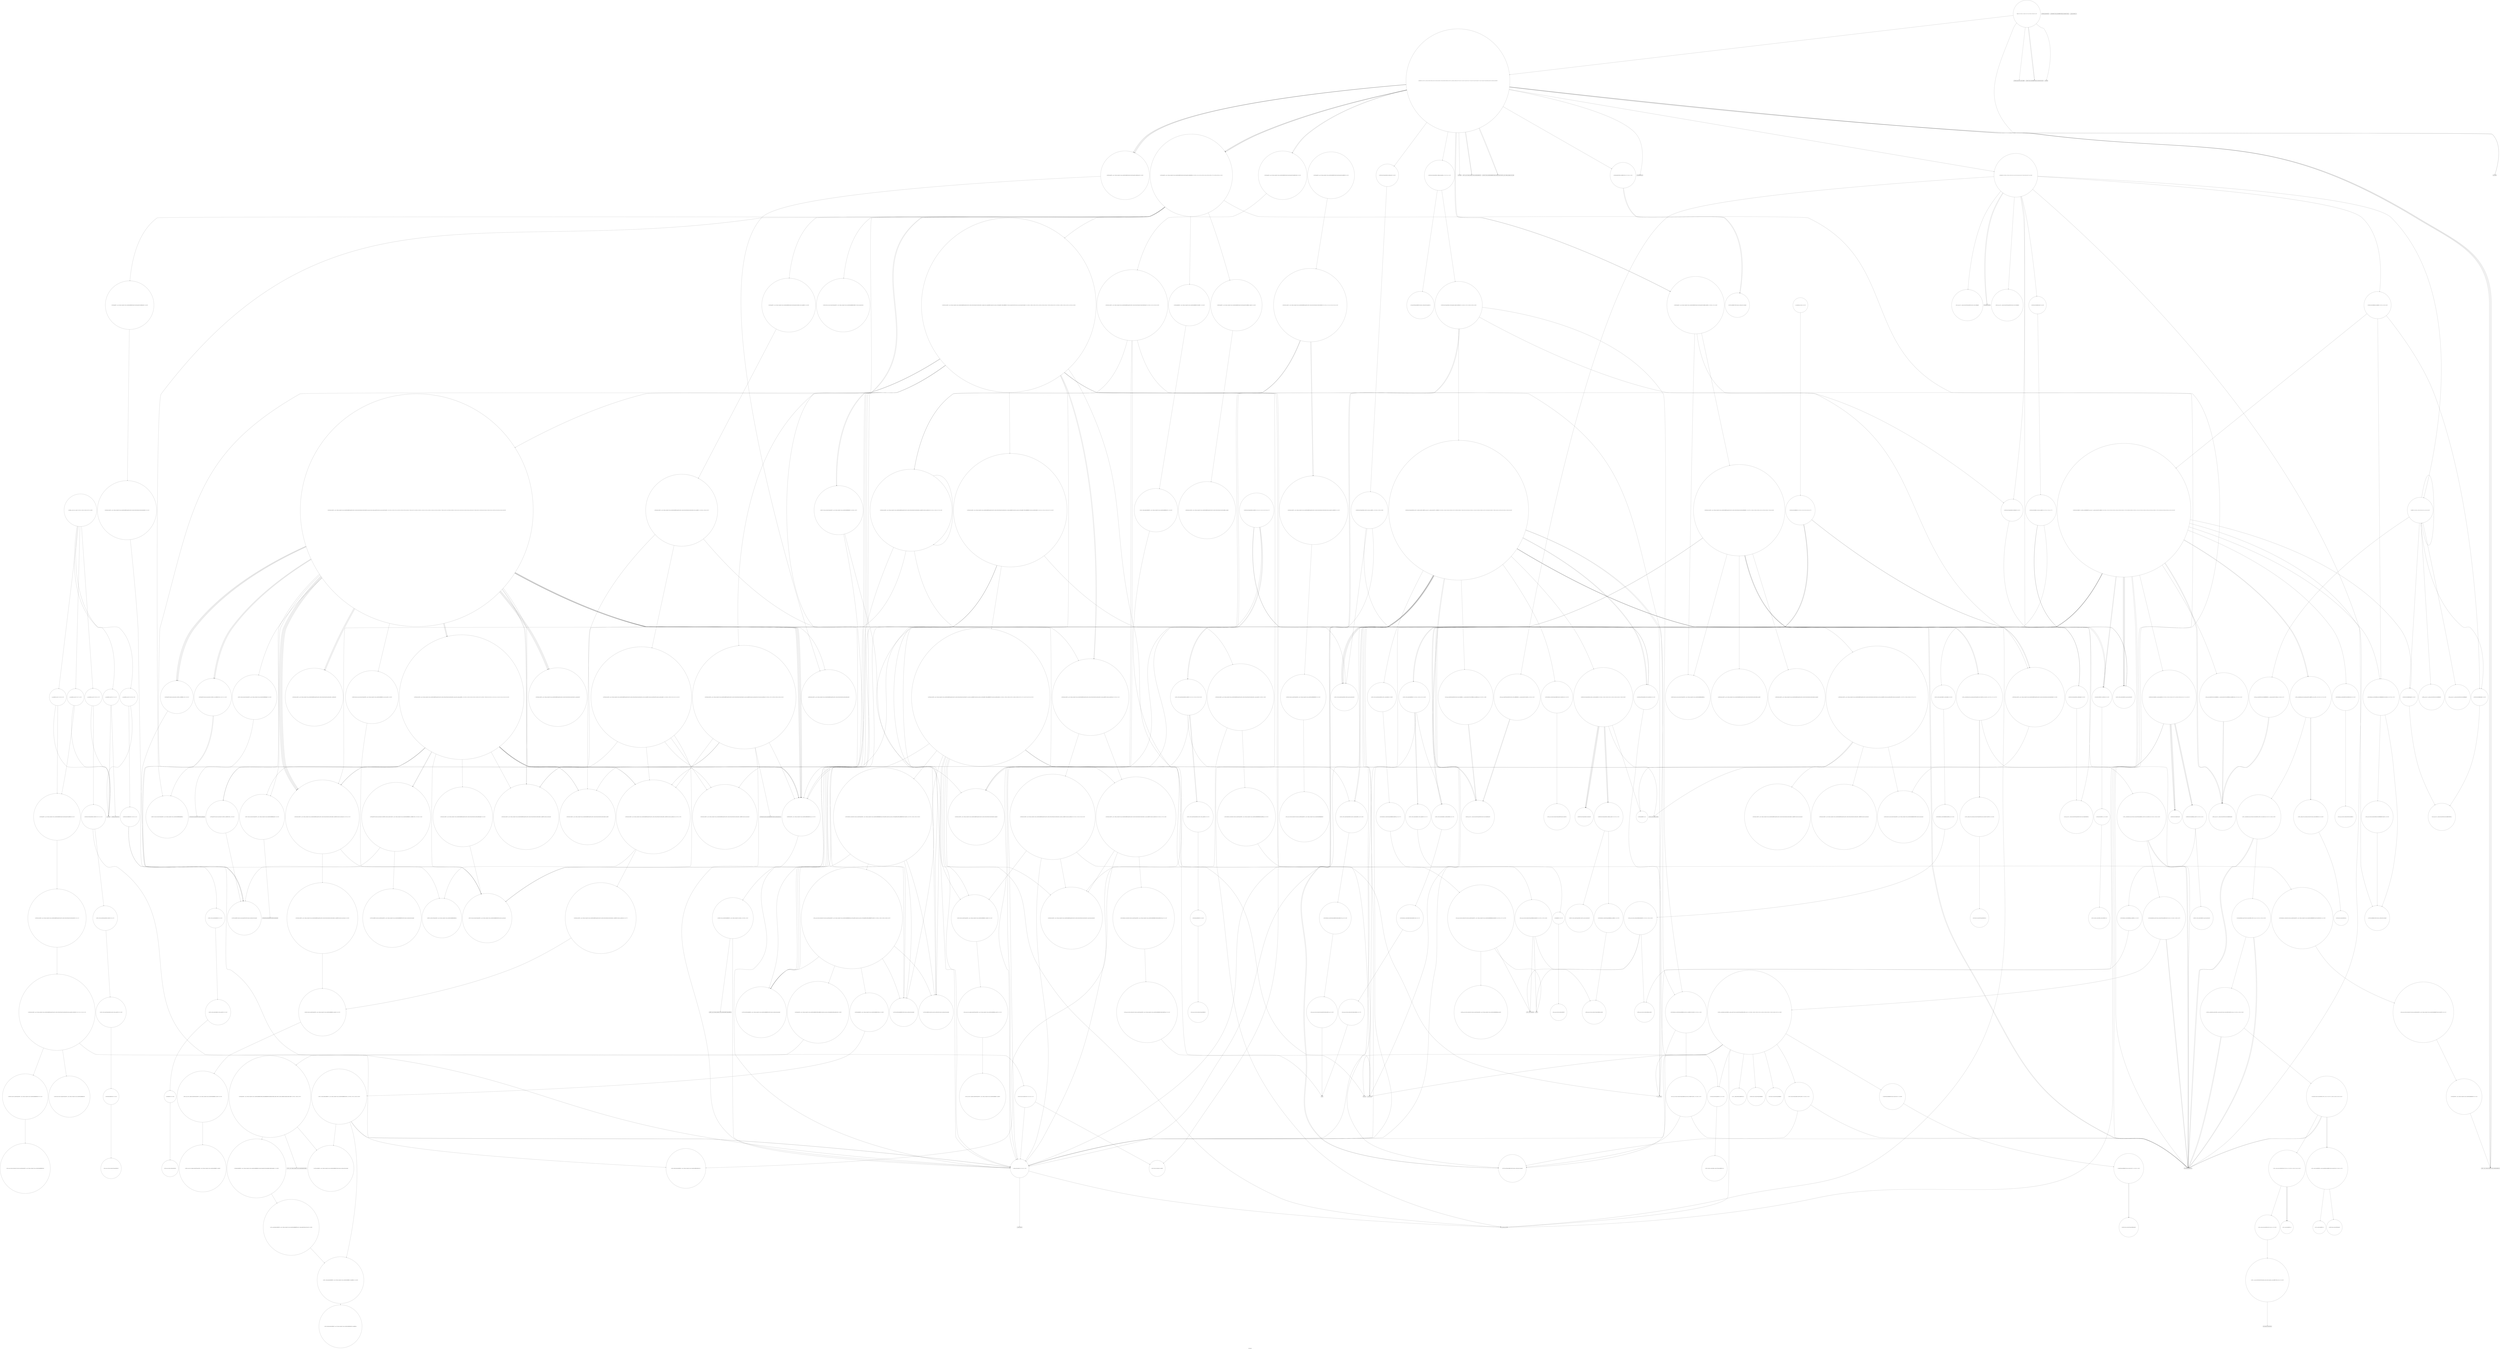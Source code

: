 digraph "Call Graph" {
	label="Call Graph";

	Node0x55e3ffc2afc0 [shape=record,shape=circle,label="{__cxx_global_var_init|{<s0>1|<s1>2}}"];
	Node0x55e3ffc2afc0:s0 -> Node0x55e3ffc2b040[color=black];
	Node0x55e3ffc2afc0:s1 -> Node0x55e40014c480[color=black];
	Node0x55e4001586e0 [shape=record,shape=circle,label="{_ZNSt13move_iteratorIPSt4pairIiiEEC2ES2_}"];
	Node0x55e400153d40 [shape=record,shape=circle,label="{_ZNKSt3mapINSt7__cxx1112basic_stringIcSt11char_traitsIcESaIcEEEiSt4lessIS5_ESaISt4pairIKS5_iEEE8key_compEv|{<s0>285}}"];
	Node0x55e400153d40:s0 -> Node0x55e400154240[color=black];
	Node0x55e40014db80 [shape=record,shape=circle,label="{_ZN9__gnu_cxx13new_allocatorISt4pairIiiEED2Ev}"];
	Node0x55e40014ca00 [shape=record,shape=circle,label="{_ZNSt6vectorIiSaIiEED2Ev|{<s0>23|<s1>24|<s2>25|<s3>26|<s4>27}}"];
	Node0x55e40014ca00:s0 -> Node0x55e40014de80[color=black];
	Node0x55e40014ca00:s1 -> Node0x55e40014de00[color=black];
	Node0x55e40014ca00:s2 -> Node0x55e40014df00[color=black];
	Node0x55e40014ca00:s3 -> Node0x55e40014df00[color=black];
	Node0x55e40014ca00:s4 -> Node0x55e40014f020[color=black];
	Node0x55e400150420 [shape=record,shape=circle,label="{_ZSt7forwardISt5tupleIJEEEOT_RNSt16remove_referenceIS2_E4typeE}"];
	Node0x55e40014e280 [shape=record,shape=circle,label="{_ZNSaIiED2Ev|{<s0>174}}"];
	Node0x55e40014e280:s0 -> Node0x55e40014e300[color=black];
	Node0x55e40014d100 [shape=record,shape=Mrecord,label="{llvm.memcpy.p0i8.p0i8.i64}"];
	Node0x55e400150b20 [shape=record,shape=circle,label="{_ZSt7forwardIRKNSt7__cxx1112basic_stringIcSt11char_traitsIcESaIcEEEEOT_RNSt16remove_referenceIS8_E4typeE}"];
	Node0x55e40014e980 [shape=record,shape=circle,label="{_ZSt34__uninitialized_move_if_noexcept_aIPiS0_SaIiEET0_T_S3_S2_RT1_|{<s0>216|<s1>217|<s2>218}}"];
	Node0x55e40014e980:s0 -> Node0x55e4001529c0[color=black];
	Node0x55e40014e980:s1 -> Node0x55e4001529c0[color=black];
	Node0x55e40014e980:s2 -> Node0x55e400152940[color=black];
	Node0x55e40014d800 [shape=record,shape=circle,label="{_ZNSt4pairIiiEC2IRiS2_Lb1EEEOT_OT0_|{<s0>103|<s1>104}}"];
	Node0x55e40014d800:s0 -> Node0x55e40014fc20[color=black];
	Node0x55e40014d800:s1 -> Node0x55e40014fc20[color=black];
	Node0x55e400151220 [shape=record,shape=circle,label="{_ZNSt4pairIPSt18_Rb_tree_node_baseS1_EC2IRS1_S4_Lb1EEEOT_OT0_|{<s0>417|<s1>418}}"];
	Node0x55e400151220:s0 -> Node0x55e400151420[color=black];
	Node0x55e400151220:s1 -> Node0x55e400151420[color=black];
	Node0x55e4001528c0 [shape=record,shape=Mrecord,label="{_Znwm}"];
	Node0x55e40014ef20 [shape=record,shape=circle,label="{_ZN9__gnu_cxx13new_allocatorISt13_Rb_tree_nodeISt4pairIKNSt7__cxx1112basic_stringIcSt11char_traitsIcESaIcEEEiEEEC2Ev}"];
	Node0x55e400151920 [shape=record,shape=circle,label="{_ZNSt16allocator_traitsISaISt4pairIiiEEE9constructIS1_JS1_EEEvRS2_PT_DpOT0_|{<s0>431|<s1>432}}"];
	Node0x55e400151920:s0 -> Node0x55e4001519a0[color=black];
	Node0x55e400151920:s1 -> Node0x55e400151aa0[color=black];
	Node0x55e400152fc0 [shape=record,shape=circle,label="{_ZNSt13move_iteratorIPiEC2ES0_}"];
	Node0x55e40014f620 [shape=record,shape=circle,label="{_ZNSt16allocator_traitsISaISt13_Rb_tree_nodeISt4pairIKNSt7__cxx1112basic_stringIcSt11char_traitsIcESaIcEEEiEEEE7destroyIS9_EEvRSB_PT_|{<s0>139}}"];
	Node0x55e40014f620:s0 -> Node0x55e40014f7a0[color=black];
	Node0x55e400152020 [shape=record,shape=circle,label="{_ZNSt16allocator_traitsISaISt4pairIiiEEE8allocateERS2_m|{<s0>477}}"];
	Node0x55e400152020:s0 -> Node0x55e4001520a0[color=black];
	Node0x55e4001536c0 [shape=record,shape=circle,label="{_ZNSt8_Rb_treeINSt7__cxx1112basic_stringIcSt11char_traitsIcESaIcEEESt4pairIKS5_iESt10_Select1stIS8_ESt4lessIS5_ESaIS8_EE8_S_rightEPKSt18_Rb_tree_node_base}"];
	Node0x55e40014fd20 [shape=record,shape=circle,label="{_ZNSt12_Vector_baseISt4pairIiiESaIS1_EE12_Vector_implC2Ev|{<s0>148}}"];
	Node0x55e40014fd20:s0 -> Node0x55e40014fda0[color=black];
	Node0x55e3ffc2b040 [shape=record,shape=Mrecord,label="{_ZNSt8ios_base4InitC1Ev}"];
	Node0x55e400158760 [shape=record,shape=circle,label="{_ZN9__gnu_cxx13new_allocatorISt4pairIiiEE7destroyIS2_EEvPT_}"];
	Node0x55e400153dc0 [shape=record,shape=circle,label="{_ZNKSt17_Rb_tree_iteratorISt4pairIKNSt7__cxx1112basic_stringIcSt11char_traitsIcESaIcEEEiEEdeEv|{<s0>286|<s1>287}}"];
	Node0x55e400153dc0:s0 -> Node0x55e40014f720[color=black];
	Node0x55e400153dc0:s1 -> Node0x55e40014f020[color=black];
	Node0x55e40014dc00 [shape=record,shape=circle,label="{_ZNSt12_Vector_baseIiSaIiEEC2Ev|{<s0>161}}"];
	Node0x55e40014dc00:s0 -> Node0x55e40014dc80[color=black];
	Node0x55e40014ca80 [shape=record,shape=circle,label="{_Z3DFSi|{<s0>28|<s1>29|<s2>30|<s3>31|<s4>32|<s5>33}}"];
	Node0x55e40014ca80:s0 -> Node0x55e40014cb00[color=black];
	Node0x55e40014ca80:s1 -> Node0x55e40014cb80[color=black];
	Node0x55e40014ca80:s2 -> Node0x55e40014cc00[color=black];
	Node0x55e40014ca80:s3 -> Node0x55e40014cc80[color=black];
	Node0x55e40014ca80:s4 -> Node0x55e40014ca80[color=black];
	Node0x55e40014ca80:s5 -> Node0x55e40014cd00[color=black];
	Node0x55e4001504a0 [shape=record,shape=circle,label="{_ZNSt8_Rb_treeINSt7__cxx1112basic_stringIcSt11char_traitsIcESaIcEEESt4pairIKS5_iESt10_Select1stIS8_ESt4lessIS5_ESaIS8_EE29_M_get_insert_hint_unique_posESt23_Rb_tree_const_iteratorIS8_ERS7_|{<s0>319|<s1>320|<s2>321|<s3>322|<s4>323|<s5>324|<s6>325|<s7>326|<s8>327|<s9>328|<s10>329|<s11>330|<s12>331|<s13>332|<s14>333|<s15>334|<s16>335|<s17>336|<s18>337|<s19>338|<s20>339|<s21>340|<s22>341|<s23>342|<s24>343|<s25>344|<s26>345|<s27>346|<s28>347|<s29>348|<s30>349|<s31>350|<s32>351|<s33>352|<s34>353|<s35>354|<s36>355}}"];
	Node0x55e4001504a0:s0 -> Node0x55e400150f20[color=black];
	Node0x55e4001504a0:s1 -> Node0x55e4001540c0[color=black];
	Node0x55e4001504a0:s2 -> Node0x55e400150fa0[color=black];
	Node0x55e4001504a0:s3 -> Node0x55e400151020[color=black];
	Node0x55e4001504a0:s4 -> Node0x55e400153540[color=black];
	Node0x55e4001504a0:s5 -> Node0x55e4001534c0[color=black];
	Node0x55e4001504a0:s6 -> Node0x55e400151020[color=black];
	Node0x55e4001504a0:s7 -> Node0x55e4001510a0[color=black];
	Node0x55e4001504a0:s8 -> Node0x55e400151120[color=black];
	Node0x55e4001504a0:s9 -> Node0x55e400153540[color=black];
	Node0x55e4001504a0:s10 -> Node0x55e4001534c0[color=black];
	Node0x55e4001504a0:s11 -> Node0x55e40014d100[color=black];
	Node0x55e4001504a0:s12 -> Node0x55e4001511a0[color=black];
	Node0x55e4001504a0:s13 -> Node0x55e4001511a0[color=black];
	Node0x55e4001504a0:s14 -> Node0x55e4001511a0[color=black];
	Node0x55e4001504a0:s15 -> Node0x55e400151220[color=black];
	Node0x55e4001504a0:s16 -> Node0x55e4001512a0[color=black];
	Node0x55e4001504a0:s17 -> Node0x55e400153540[color=black];
	Node0x55e4001504a0:s18 -> Node0x55e4001534c0[color=black];
	Node0x55e4001504a0:s19 -> Node0x55e40014f3a0[color=black];
	Node0x55e4001504a0:s20 -> Node0x55e4001510a0[color=black];
	Node0x55e4001504a0:s21 -> Node0x55e400151220[color=black];
	Node0x55e4001504a0:s22 -> Node0x55e400151120[color=black];
	Node0x55e4001504a0:s23 -> Node0x55e400153540[color=black];
	Node0x55e4001504a0:s24 -> Node0x55e4001534c0[color=black];
	Node0x55e4001504a0:s25 -> Node0x55e40014d100[color=black];
	Node0x55e4001504a0:s26 -> Node0x55e400151020[color=black];
	Node0x55e4001504a0:s27 -> Node0x55e400151020[color=black];
	Node0x55e4001504a0:s28 -> Node0x55e4001510a0[color=black];
	Node0x55e4001504a0:s29 -> Node0x55e400151320[color=black];
	Node0x55e4001504a0:s30 -> Node0x55e400153540[color=black];
	Node0x55e4001504a0:s31 -> Node0x55e4001534c0[color=black];
	Node0x55e4001504a0:s32 -> Node0x55e40014f3a0[color=black];
	Node0x55e4001504a0:s33 -> Node0x55e4001510a0[color=black];
	Node0x55e4001504a0:s34 -> Node0x55e400151220[color=black];
	Node0x55e4001504a0:s35 -> Node0x55e400151120[color=black];
	Node0x55e4001504a0:s36 -> Node0x55e4001513a0[color=black];
	Node0x55e40014e300 [shape=record,shape=circle,label="{_ZN9__gnu_cxx13new_allocatorIiED2Ev}"];
	Node0x55e40014d180 [shape=record,shape=circle,label="{_ZNSt6vectorIiSaIiEE9push_backERKi|{<s0>54|<s1>55|<s2>56}}"];
	Node0x55e40014d180:s0 -> Node0x55e40014e600[color=black];
	Node0x55e40014d180:s1 -> Node0x55e40014cb80[color=black];
	Node0x55e40014d180:s2 -> Node0x55e40014e680[color=black];
	Node0x55e400150ba0 [shape=record,shape=circle,label="{_ZNSt11_Tuple_implILm0EJRKNSt7__cxx1112basic_stringIcSt11char_traitsIcESaIcEEEEE7_M_headERS8_|{<s0>394}}"];
	Node0x55e400150ba0:s0 -> Node0x55e400150ca0[color=black];
	Node0x55e40014ea00 [shape=record,shape=circle,label="{_ZNSt16allocator_traitsISaIiEE7destroyIiEEvRS0_PT_|{<s0>219}}"];
	Node0x55e40014ea00:s0 -> Node0x55e400153040[color=black];
	Node0x55e40014d880 [shape=record,shape=Mrecord,label="{_ZNSt7__cxx1112basic_stringIcSt11char_traitsIcESaIcEED1Ev}"];
	Node0x55e4001512a0 [shape=record,shape=circle,label="{_ZNSt17_Rb_tree_iteratorISt4pairIKNSt7__cxx1112basic_stringIcSt11char_traitsIcESaIcEEEiEEmmEv|{<s0>419}}"];
	Node0x55e4001512a0:s0 -> Node0x55e400151620[color=black];
	Node0x55e400152940 [shape=record,shape=circle,label="{_ZSt22__uninitialized_copy_aISt13move_iteratorIPiES1_iET0_T_S4_S3_RSaIT1_E|{<s0>227|<s1>228|<s2>229}}"];
	Node0x55e400152940:s0 -> Node0x55e40014d100[color=black];
	Node0x55e400152940:s1 -> Node0x55e40014d100[color=black];
	Node0x55e400152940:s2 -> Node0x55e400152a40[color=black];
	Node0x55e40014efa0 [shape=record,shape=circle,label="{_ZNSt15_Rb_tree_header8_M_resetEv}"];
	Node0x55e4001519a0 [shape=record,shape=circle,label="{_ZSt7forwardISt4pairIiiEEOT_RNSt16remove_referenceIS2_E4typeE}"];
	Node0x55e400153040 [shape=record,shape=circle,label="{_ZN9__gnu_cxx13new_allocatorIiE7destroyIiEEvPT_}"];
	Node0x55e40014f6a0 [shape=record,shape=circle,label="{_ZNSt8_Rb_treeINSt7__cxx1112basic_stringIcSt11char_traitsIcESaIcEEESt4pairIKS5_iESt10_Select1stIS8_ESt4lessIS5_ESaIS8_EE21_M_get_Node_allocatorEv}"];
	Node0x55e4001520a0 [shape=record,shape=circle,label="{_ZN9__gnu_cxx13new_allocatorISt4pairIiiEE8allocateEmPKv|{<s0>478|<s1>479|<s2>480}}"];
	Node0x55e4001520a0:s0 -> Node0x55e400151fa0[color=black];
	Node0x55e4001520a0:s1 -> Node0x55e400152840[color=black];
	Node0x55e4001520a0:s2 -> Node0x55e4001528c0[color=black];
	Node0x55e400153740 [shape=record,shape=circle,label="{_ZNSt23_Rb_tree_const_iteratorISt4pairIKNSt7__cxx1112basic_stringIcSt11char_traitsIcESaIcEEEiEEC2EPKSt18_Rb_tree_node_base}"];
	Node0x55e40014fda0 [shape=record,shape=circle,label="{_ZNSaISt4pairIiiEEC2Ev|{<s0>149}}"];
	Node0x55e40014fda0:s0 -> Node0x55e40014fe20[color=black];
	Node0x55e40014c400 [shape=record,shape=Mrecord,label="{_ZNSt8ios_base4InitD1Ev}"];
	Node0x55e4001587e0 [shape=record,shape=circle,label="{_GLOBAL__sub_I_IvL_2_0.cpp|{<s0>504|<s1>505|<s2>506|<s3>507|<s4>508}}"];
	Node0x55e4001587e0:s0 -> Node0x55e3ffc2afc0[color=black];
	Node0x55e4001587e0:s1 -> Node0x55e40014c500[color=black];
	Node0x55e4001587e0:s2 -> Node0x55e40014c680[color=black];
	Node0x55e4001587e0:s3 -> Node0x55e40014c700[color=black];
	Node0x55e4001587e0:s4 -> Node0x55e40014c880[color=black];
	Node0x55e400153e40 [shape=record,shape=circle,label="{_ZNSt8_Rb_treeINSt7__cxx1112basic_stringIcSt11char_traitsIcESaIcEEESt4pairIKS5_iESt10_Select1stIS8_ESt4lessIS5_ESaIS8_EE22_M_emplace_hint_uniqueIJRKSt21piecewise_construct_tSt5tupleIJRS7_EESJ_IJEEEEESt17_Rb_tree_iteratorIS8_ESt23_Rb_tree_const_iteratorIS8_EDpOT_|{<s0>288|<s1>289|<s2>290|<s3>291|<s4>292|<s5>293|<s6>294|<s7>295|<s8>296|<s9>297|<s10>298|<s11>299|<s12>300|<s13>301|<s14>302|<s15>303}}"];
	Node0x55e400153e40:s0 -> Node0x55e400150320[color=black];
	Node0x55e400153e40:s1 -> Node0x55e4001503a0[color=black];
	Node0x55e400153e40:s2 -> Node0x55e400150420[color=black];
	Node0x55e400153e40:s3 -> Node0x55e4001542c0[color=black];
	Node0x55e400153e40:s4 -> Node0x55e40014d100[color=black];
	Node0x55e400153e40:s5 -> Node0x55e4001535c0[color=black];
	Node0x55e400153e40:s6 -> Node0x55e4001504a0[color=black];
	Node0x55e400153e40:s7 -> Node0x55e400150520[color=black];
	Node0x55e400153e40:s8 -> Node0x55e40014f0a0[color=black];
	Node0x55e400153e40:s9 -> Node0x55e40014f4a0[color=black];
	Node0x55e400153e40:s10 -> Node0x55e40014ea80[color=black];
	Node0x55e400153e40:s11 -> Node0x55e40014f4a0[color=black];
	Node0x55e400153e40:s12 -> Node0x55e400154140[color=black];
	Node0x55e400153e40:s13 -> Node0x55e400152340[color=black];
	Node0x55e400153e40:s14 -> Node0x55e4001505a0[color=black];
	Node0x55e400153e40:s15 -> Node0x55e40014f020[color=black];
	Node0x55e40014dc80 [shape=record,shape=circle,label="{_ZNSt12_Vector_baseIiSaIiEE12_Vector_implC2Ev|{<s0>162}}"];
	Node0x55e40014dc80:s0 -> Node0x55e40014dd00[color=black];
	Node0x55e40014cb00 [shape=record,shape=circle,label="{_ZNSt6vectorIiSaIiEE5beginEv|{<s0>34}}"];
	Node0x55e40014cb00:s0 -> Node0x55e40014e380[color=black];
	Node0x55e400150520 [shape=record,shape=circle,label="{_ZNSt8_Rb_treeINSt7__cxx1112basic_stringIcSt11char_traitsIcESaIcEEESt4pairIKS5_iESt10_Select1stIS8_ESt4lessIS5_ESaIS8_EE14_M_insert_nodeEPSt18_Rb_tree_node_baseSG_PSt13_Rb_tree_nodeIS8_E|{<s0>356|<s1>357|<s2>358|<s3>359|<s4>360|<s5>361}}"];
	Node0x55e400150520:s0 -> Node0x55e4001540c0[color=black];
	Node0x55e400150520:s1 -> Node0x55e4001535c0[color=black];
	Node0x55e400150520:s2 -> Node0x55e400153540[color=black];
	Node0x55e400150520:s3 -> Node0x55e4001534c0[color=black];
	Node0x55e400150520:s4 -> Node0x55e400151720[color=black];
	Node0x55e400150520:s5 -> Node0x55e400154140[color=black];
	Node0x55e40014e380 [shape=record,shape=circle,label="{_ZN9__gnu_cxx17__normal_iteratorIPiSt6vectorIiSaIiEEEC2ERKS1_}"];
	Node0x55e40014d200 [shape=record,shape=circle,label="{_ZN9__gnu_cxx17__normal_iteratorIPSt4pairIiiESt6vectorIS2_SaIS2_EEEppEv}"];
	Node0x55e400150c20 [shape=record,shape=circle,label="{_ZNSt10_Head_baseILm0ERKNSt7__cxx1112basic_stringIcSt11char_traitsIcESaIcEEELb0EEC2ES7_}"];
	Node0x55e40014ea80 [shape=record,shape=Mrecord,label="{__cxa_rethrow}"];
	Node0x55e40014d900 [shape=record,shape=Mrecord,label="{_ZNSolsEm}"];
	Node0x55e400151320 [shape=record,shape=circle,label="{_ZNSt17_Rb_tree_iteratorISt4pairIKNSt7__cxx1112basic_stringIcSt11char_traitsIcESaIcEEEiEEppEv|{<s0>420}}"];
	Node0x55e400151320:s0 -> Node0x55e4001516a0[color=black];
	Node0x55e4001529c0 [shape=record,shape=circle,label="{_ZSt32__make_move_if_noexcept_iteratorIiSt13move_iteratorIPiEET0_PT_|{<s0>230}}"];
	Node0x55e4001529c0:s0 -> Node0x55e400152fc0[color=black];
	Node0x55e40014f020 [shape=record,shape=circle,label="{__clang_call_terminate|{<s0>118|<s1>119}}"];
	Node0x55e40014f020:s0 -> Node0x55e40014f0a0[color=black];
	Node0x55e40014f020:s1 -> Node0x55e40014f120[color=black];
	Node0x55e400151a20 [shape=record,shape=circle,label="{_ZNSt6vectorISt4pairIiiESaIS1_EE17_M_realloc_insertIJS1_EEEvN9__gnu_cxx17__normal_iteratorIPS1_S3_EEDpOT_|{<s0>433|<s1>434|<s2>435|<s3>436|<s4>437|<s5>438|<s6>439|<s7>440|<s8>441|<s9>442|<s10>443|<s11>444|<s12>445|<s13>446|<s14>447|<s15>448|<s16>449|<s17>450|<s18>451|<s19>452|<s20>453|<s21>454|<s22>455}}"];
	Node0x55e400151a20:s0 -> Node0x55e400151b20[color=black];
	Node0x55e400151a20:s1 -> Node0x55e40014cf00[color=black];
	Node0x55e400151a20:s2 -> Node0x55e400151ba0[color=black];
	Node0x55e400151a20:s3 -> Node0x55e400151c20[color=black];
	Node0x55e400151a20:s4 -> Node0x55e4001519a0[color=black];
	Node0x55e400151a20:s5 -> Node0x55e400151920[color=black];
	Node0x55e400151a20:s6 -> Node0x55e40014e580[color=black];
	Node0x55e400151a20:s7 -> Node0x55e40014ff20[color=black];
	Node0x55e400151a20:s8 -> Node0x55e400151ca0[color=black];
	Node0x55e400151a20:s9 -> Node0x55e40014e580[color=black];
	Node0x55e400151a20:s10 -> Node0x55e40014ff20[color=black];
	Node0x55e400151a20:s11 -> Node0x55e400151ca0[color=black];
	Node0x55e400151a20:s12 -> Node0x55e40014f0a0[color=black];
	Node0x55e400151a20:s13 -> Node0x55e400151d20[color=black];
	Node0x55e400151a20:s14 -> Node0x55e400152340[color=black];
	Node0x55e400151a20:s15 -> Node0x55e40014ff20[color=black];
	Node0x55e400151a20:s16 -> Node0x55e40014fea0[color=black];
	Node0x55e400151a20:s17 -> Node0x55e400150120[color=black];
	Node0x55e400151a20:s18 -> Node0x55e40014ea80[color=black];
	Node0x55e400151a20:s19 -> Node0x55e40014ff20[color=black];
	Node0x55e400151a20:s20 -> Node0x55e40014fea0[color=black];
	Node0x55e400151a20:s21 -> Node0x55e400150120[color=black];
	Node0x55e400151a20:s22 -> Node0x55e40014f020[color=black];
	Node0x55e4001530c0 [shape=record,shape=circle,label="{_ZNSt8_Rb_treeINSt7__cxx1112basic_stringIcSt11char_traitsIcESaIcEEESt4pairIKS5_iESt10_Select1stIS8_ESt4lessIS5_ESaIS8_EE5clearEv|{<s0>250|<s1>251|<s2>252|<s3>253}}"];
	Node0x55e4001530c0:s0 -> Node0x55e40014f2a0[color=black];
	Node0x55e4001530c0:s1 -> Node0x55e40014f220[color=black];
	Node0x55e4001530c0:s2 -> Node0x55e40014efa0[color=black];
	Node0x55e4001530c0:s3 -> Node0x55e40014f020[color=black];
	Node0x55e40014f720 [shape=record,shape=circle,label="{_ZNSt13_Rb_tree_nodeISt4pairIKNSt7__cxx1112basic_stringIcSt11char_traitsIcESaIcEEEiEE9_M_valptrEv|{<s0>140}}"];
	Node0x55e40014f720:s0 -> Node0x55e40014f8a0[color=black];
	Node0x55e400152120 [shape=record,shape=circle,label="{_ZSt22__uninitialized_copy_aISt13move_iteratorIPSt4pairIiiEES3_S2_ET0_T_S6_S5_RSaIT1_E|{<s0>481|<s1>482|<s2>483}}"];
	Node0x55e400152120:s0 -> Node0x55e40014d100[color=black];
	Node0x55e400152120:s1 -> Node0x55e40014d100[color=black];
	Node0x55e400152120:s2 -> Node0x55e400152220[color=black];
	Node0x55e4001537c0 [shape=record,shape=circle,label="{_ZNKSt10_Select1stISt4pairIKNSt7__cxx1112basic_stringIcSt11char_traitsIcESaIcEEEiEEclERKS8_}"];
	Node0x55e40014fe20 [shape=record,shape=circle,label="{_ZN9__gnu_cxx13new_allocatorISt4pairIiiEEC2Ev}"];
	Node0x55e40014c480 [shape=record,shape=Mrecord,label="{__cxa_atexit}"];
	Node0x55e400153ec0 [shape=record,shape=circle,label="{_ZNSt23_Rb_tree_const_iteratorISt4pairIKNSt7__cxx1112basic_stringIcSt11char_traitsIcESaIcEEEiEEC2ERKSt17_Rb_tree_iteratorIS8_E}"];
	Node0x55e40014dd00 [shape=record,shape=circle,label="{_ZNSaIiEC2Ev|{<s0>163}}"];
	Node0x55e40014dd00:s0 -> Node0x55e40014dd80[color=black];
	Node0x55e40014cb80 [shape=record,shape=circle,label="{_ZNSt6vectorIiSaIiEE3endEv|{<s0>35}}"];
	Node0x55e40014cb80:s0 -> Node0x55e40014e380[color=black];
	Node0x55e4001505a0 [shape=record,shape=Mrecord,label="{llvm.trap}"];
	Node0x55e40014e400 [shape=record,shape=circle,label="{_ZNK9__gnu_cxx17__normal_iteratorIPiSt6vectorIiSaIiEEE4baseEv}"];
	Node0x55e40014d280 [shape=record,shape=circle,label="{_Z5Solvev|{<s0>57|<s1>58|<s2>59|<s3>60|<s4>61|<s5>62|<s6>63|<s7>64|<s8>65|<s9>66|<s10>67|<s11>68|<s12>69|<s13>70|<s14>71|<s15>72|<s16>73|<s17>74|<s18>75|<s19>76|<s20>77|<s21>78|<s22>79|<s23>80|<s24>81|<s25>82|<s26>83}}"];
	Node0x55e40014d280:s0 -> Node0x55e40014d300[color=black];
	Node0x55e40014d280:s1 -> Node0x55e40014d300[color=black];
	Node0x55e40014d280:s2 -> Node0x55e40014d380[color=black];
	Node0x55e40014d280:s3 -> Node0x55e40014d400[color=black];
	Node0x55e40014d280:s4 -> Node0x55e40014d480[color=black];
	Node0x55e40014d280:s5 -> Node0x55e40014d480[color=black];
	Node0x55e40014d280:s6 -> Node0x55e40014d500[color=black];
	Node0x55e40014d280:s7 -> Node0x55e40014d500[color=black];
	Node0x55e40014d280:s8 -> Node0x55e40014d600[color=black];
	Node0x55e40014d280:s9 -> Node0x55e40014d680[color=black];
	Node0x55e40014d280:s10 -> Node0x55e40014d700[color=black];
	Node0x55e40014d280:s11 -> Node0x55e40014d880[color=black];
	Node0x55e40014d280:s12 -> Node0x55e40014d880[color=black];
	Node0x55e40014d280:s13 -> Node0x55e40014d600[color=black];
	Node0x55e40014d280:s14 -> Node0x55e40014d680[color=black];
	Node0x55e40014d280:s15 -> Node0x55e40014d700[color=black];
	Node0x55e40014d280:s16 -> Node0x55e40014d700[color=black];
	Node0x55e40014d280:s17 -> Node0x55e40014d700[color=black];
	Node0x55e40014d280:s18 -> Node0x55e40014d800[color=black];
	Node0x55e40014d280:s19 -> Node0x55e40014d780[color=black];
	Node0x55e40014d280:s20 -> Node0x55e40014d880[color=black];
	Node0x55e40014d280:s21 -> Node0x55e40014d880[color=black];
	Node0x55e40014d280:s22 -> Node0x55e40014d680[color=black];
	Node0x55e40014d280:s23 -> Node0x55e40014d680[color=black];
	Node0x55e40014d280:s24 -> Node0x55e40014cd80[color=black];
	Node0x55e40014d280:s25 -> Node0x55e40014d900[color=black];
	Node0x55e40014d280:s26 -> Node0x55e40014d980[color=black];
	Node0x55e400150ca0 [shape=record,shape=circle,label="{_ZNSt10_Head_baseILm0ERKNSt7__cxx1112basic_stringIcSt11char_traitsIcESaIcEEELb0EE7_M_headERS8_}"];
	Node0x55e400152340 [shape=record,shape=Mrecord,label="{__cxa_end_catch}"];
	Node0x55e40014d980 [shape=record,shape=Mrecord,label="{_ZNSolsEPFRSoS_E}"];
	Node0x55e4001513a0 [shape=record,shape=circle,label="{_ZNSt4pairIPSt18_Rb_tree_node_baseS1_EC2IRS1_Lb1EEEOT_RKS1_|{<s0>421}}"];
	Node0x55e4001513a0:s0 -> Node0x55e400151420[color=black];
	Node0x55e400152a40 [shape=record,shape=circle,label="{_ZSt18uninitialized_copyISt13move_iteratorIPiES1_ET0_T_S4_S3_|{<s0>231|<s1>232|<s2>233}}"];
	Node0x55e400152a40:s0 -> Node0x55e40014d100[color=black];
	Node0x55e400152a40:s1 -> Node0x55e40014d100[color=black];
	Node0x55e400152a40:s2 -> Node0x55e400152ac0[color=black];
	Node0x55e40014f0a0 [shape=record,shape=Mrecord,label="{__cxa_begin_catch}"];
	Node0x55e400151aa0 [shape=record,shape=circle,label="{_ZN9__gnu_cxx13new_allocatorISt4pairIiiEE9constructIS2_JS2_EEEvPT_DpOT0_|{<s0>456|<s1>457}}"];
	Node0x55e400151aa0:s0 -> Node0x55e4001519a0[color=black];
	Node0x55e400151aa0:s1 -> Node0x55e40014d100[color=black];
	Node0x55e400153140 [shape=record,shape=circle,label="{_ZNSt6vectorISt4pairIiiESaIS1_EE15_M_erase_at_endEPS1_|{<s0>254|<s1>255|<s2>256}}"];
	Node0x55e400153140:s0 -> Node0x55e40014ff20[color=black];
	Node0x55e400153140:s1 -> Node0x55e40014fea0[color=black];
	Node0x55e400153140:s2 -> Node0x55e40014f020[color=black];
	Node0x55e40014f7a0 [shape=record,shape=circle,label="{_ZN9__gnu_cxx13new_allocatorISt13_Rb_tree_nodeISt4pairIKNSt7__cxx1112basic_stringIcSt11char_traitsIcESaIcEEEiEEE7destroyISA_EEvPT_|{<s0>141}}"];
	Node0x55e40014f7a0:s0 -> Node0x55e40014f820[color=black];
	Node0x55e4001521a0 [shape=record,shape=circle,label="{_ZSt32__make_move_if_noexcept_iteratorISt4pairIiiESt13move_iteratorIPS1_EET0_PT_|{<s0>484}}"];
	Node0x55e4001521a0:s0 -> Node0x55e4001586e0[color=black];
	Node0x55e400153840 [shape=record,shape=circle,label="{_ZNSt8_Rb_treeINSt7__cxx1112basic_stringIcSt11char_traitsIcESaIcEEESt4pairIKS5_iESt10_Select1stIS8_ESt4lessIS5_ESaIS8_EE8_S_valueEPKSt13_Rb_tree_nodeIS8_E|{<s0>277}}"];
	Node0x55e400153840:s0 -> Node0x55e4001538c0[color=black];
	Node0x55e40014fea0 [shape=record,shape=circle,label="{_ZSt8_DestroyIPSt4pairIiiES1_EvT_S3_RSaIT0_E|{<s0>150}}"];
	Node0x55e40014fea0:s0 -> Node0x55e400150020[color=black];
	Node0x55e40014c500 [shape=record,shape=circle,label="{__cxx_global_var_init.1|{<s0>3|<s1>4}}"];
	Node0x55e40014c500:s0 -> Node0x55e40014c580[color=black];
	Node0x55e40014c500:s1 -> Node0x55e40014c480[color=black];
	Node0x55e400153f40 [shape=record,shape=circle,label="{_ZNSt5tupleIJRKNSt7__cxx1112basic_stringIcSt11char_traitsIcESaIcEEEEEC2IvLb1EEES7_|{<s0>304}}"];
	Node0x55e400153f40:s0 -> Node0x55e4001517a0[color=black];
	Node0x55e40014dd80 [shape=record,shape=circle,label="{_ZN9__gnu_cxx13new_allocatorIiEC2Ev}"];
	Node0x55e40014cc00 [shape=record,shape=circle,label="{_ZN9__gnu_cxxneIPiSt6vectorIiSaIiEEEEbRKNS_17__normal_iteratorIT_T0_EESA_|{<s0>36|<s1>37}}"];
	Node0x55e40014cc00:s0 -> Node0x55e40014e400[color=black];
	Node0x55e40014cc00:s1 -> Node0x55e40014e400[color=black];
	Node0x55e400150620 [shape=record,shape=circle,label="{_ZNSt8_Rb_treeINSt7__cxx1112basic_stringIcSt11char_traitsIcESaIcEEESt4pairIKS5_iESt10_Select1stIS8_ESt4lessIS5_ESaIS8_EE11_M_get_nodeEv|{<s0>362|<s1>363}}"];
	Node0x55e400150620:s0 -> Node0x55e40014f6a0[color=black];
	Node0x55e400150620:s1 -> Node0x55e400150720[color=black];
	Node0x55e40014e480 [shape=record,shape=circle,label="{_ZNSt6vectorIiSaIiEE15_M_erase_at_endEPi|{<s0>175|<s1>176|<s2>177}}"];
	Node0x55e40014e480:s0 -> Node0x55e40014de80[color=black];
	Node0x55e40014e480:s1 -> Node0x55e40014de00[color=black];
	Node0x55e40014e480:s2 -> Node0x55e40014f020[color=black];
	Node0x55e40014d300 [shape=record,shape=circle,label="{_ZNSt3mapINSt7__cxx1112basic_stringIcSt11char_traitsIcESaIcEEEiSt4lessIS5_ESaISt4pairIKS5_iEEE5clearEv|{<s0>84}}"];
	Node0x55e40014d300:s0 -> Node0x55e4001530c0[color=black];
	Node0x55e400150d20 [shape=record,shape=circle,label="{_ZNSt4pairIKNSt7__cxx1112basic_stringIcSt11char_traitsIcESaIcEEEiEC2IJRS6_EJLm0EEJEJEEERSt5tupleIJDpT_EERSA_IJDpT1_EESt12_Index_tupleIJXspT0_EEESJ_IJXspT2_EEE|{<s0>395|<s1>396|<s2>397}}"];
	Node0x55e400150d20:s0 -> Node0x55e400150da0[color=black];
	Node0x55e400150d20:s1 -> Node0x55e400150b20[color=black];
	Node0x55e400150d20:s2 -> Node0x55e400150e20[color=black];
	Node0x55e4001523c0 [shape=record,shape=circle,label="{_ZNKSt6vectorIiSaIiEE8max_sizeEv|{<s0>220|<s1>221}}"];
	Node0x55e4001523c0:s0 -> Node0x55e400152640[color=black];
	Node0x55e4001523c0:s1 -> Node0x55e4001525c0[color=black];
	Node0x55e40014da00 [shape=record,shape=Mrecord,label="{_ZSt4endlIcSt11char_traitsIcEERSt13basic_ostreamIT_T0_ES6_}"];
	Node0x55e400151420 [shape=record,shape=circle,label="{_ZSt7forwardIRPSt18_Rb_tree_node_baseEOT_RNSt16remove_referenceIS3_E4typeE}"];
	Node0x55e400152ac0 [shape=record,shape=circle,label="{_ZNSt20__uninitialized_copyILb1EE13__uninit_copyISt13move_iteratorIPiES3_EET0_T_S6_S5_|{<s0>234|<s1>235|<s2>236}}"];
	Node0x55e400152ac0:s0 -> Node0x55e40014d100[color=black];
	Node0x55e400152ac0:s1 -> Node0x55e40014d100[color=black];
	Node0x55e400152ac0:s2 -> Node0x55e400152b40[color=black];
	Node0x55e40014f120 [shape=record,shape=Mrecord,label="{_ZSt9terminatev}"];
	Node0x55e400151b20 [shape=record,shape=circle,label="{_ZNKSt6vectorISt4pairIiiESaIS1_EE12_M_check_lenEmPKc|{<s0>458|<s1>459|<s2>460|<s3>461|<s4>462|<s5>463|<s6>464|<s7>465|<s8>466}}"];
	Node0x55e400151b20:s0 -> Node0x55e400151da0[color=black];
	Node0x55e400151b20:s1 -> Node0x55e400151e20[color=black];
	Node0x55e400151b20:s2 -> Node0x55e4001524c0[color=black];
	Node0x55e400151b20:s3 -> Node0x55e400151e20[color=black];
	Node0x55e400151b20:s4 -> Node0x55e400151e20[color=black];
	Node0x55e400151b20:s5 -> Node0x55e400152540[color=black];
	Node0x55e400151b20:s6 -> Node0x55e400151e20[color=black];
	Node0x55e400151b20:s7 -> Node0x55e400151da0[color=black];
	Node0x55e400151b20:s8 -> Node0x55e400151da0[color=black];
	Node0x55e4001531c0 [shape=record,shape=circle,label="{_ZNKSt8_Rb_treeINSt7__cxx1112basic_stringIcSt11char_traitsIcESaIcEEESt4pairIKS5_iESt10_Select1stIS8_ESt4lessIS5_ESaIS8_EE4findERS7_|{<s0>257|<s1>258|<s2>259|<s3>260|<s4>261|<s5>262|<s6>263|<s7>264|<s8>265}}"];
	Node0x55e4001531c0:s0 -> Node0x55e4001533c0[color=black];
	Node0x55e4001531c0:s1 -> Node0x55e400153440[color=black];
	Node0x55e4001531c0:s2 -> Node0x55e400153340[color=black];
	Node0x55e4001531c0:s3 -> Node0x55e4001532c0[color=black];
	Node0x55e4001531c0:s4 -> Node0x55e400153240[color=black];
	Node0x55e4001531c0:s5 -> Node0x55e400153540[color=black];
	Node0x55e4001531c0:s6 -> Node0x55e4001534c0[color=black];
	Node0x55e4001531c0:s7 -> Node0x55e4001532c0[color=black];
	Node0x55e4001531c0:s8 -> Node0x55e40014d100[color=black];
	Node0x55e40014f820 [shape=record,shape=circle,label="{_ZNSt4pairIKNSt7__cxx1112basic_stringIcSt11char_traitsIcESaIcEEEiED2Ev|{<s0>142}}"];
	Node0x55e40014f820:s0 -> Node0x55e40014d880[color=black];
	Node0x55e400152220 [shape=record,shape=circle,label="{_ZSt18uninitialized_copyISt13move_iteratorIPSt4pairIiiEES3_ET0_T_S6_S5_|{<s0>485|<s1>486|<s2>487}}"];
	Node0x55e400152220:s0 -> Node0x55e40014d100[color=black];
	Node0x55e400152220:s1 -> Node0x55e40014d100[color=black];
	Node0x55e400152220:s2 -> Node0x55e4001522a0[color=black];
	Node0x55e4001538c0 [shape=record,shape=circle,label="{_ZNKSt13_Rb_tree_nodeISt4pairIKNSt7__cxx1112basic_stringIcSt11char_traitsIcESaIcEEEiEE9_M_valptrEv|{<s0>278}}"];
	Node0x55e4001538c0:s0 -> Node0x55e400153940[color=black];
	Node0x55e40014ff20 [shape=record,shape=circle,label="{_ZNSt12_Vector_baseISt4pairIiiESaIS1_EE19_M_get_Tp_allocatorEv}"];
	Node0x55e40014c580 [shape=record,shape=circle,label="{_ZNSt3mapINSt7__cxx1112basic_stringIcSt11char_traitsIcESaIcEEEiSt4lessIS5_ESaISt4pairIKS5_iEEEC2Ev|{<s0>5}}"];
	Node0x55e40014c580:s0 -> Node0x55e40014eca0[color=black];
	Node0x55e400153fc0 [shape=record,shape=circle,label="{_ZNSt8_Rb_treeINSt7__cxx1112basic_stringIcSt11char_traitsIcESaIcEEESt4pairIKS5_iESt10_Select1stIS8_ESt4lessIS5_ESaIS8_EE11lower_boundERS7_|{<s0>305|<s1>306|<s2>307}}"];
	Node0x55e400153fc0:s0 -> Node0x55e40014f2a0[color=black];
	Node0x55e400153fc0:s1 -> Node0x55e4001540c0[color=black];
	Node0x55e400153fc0:s2 -> Node0x55e400154040[color=black];
	Node0x55e40014de00 [shape=record,shape=circle,label="{_ZSt8_DestroyIPiiEvT_S1_RSaIT0_E|{<s0>164}}"];
	Node0x55e40014de00:s0 -> Node0x55e40014df80[color=black];
	Node0x55e40014cc80 [shape=record,shape=circle,label="{_ZNK9__gnu_cxx17__normal_iteratorIPiSt6vectorIiSaIiEEEdeEv}"];
	Node0x55e4001506a0 [shape=record,shape=circle,label="{_ZNSt8_Rb_treeINSt7__cxx1112basic_stringIcSt11char_traitsIcESaIcEEESt4pairIKS5_iESt10_Select1stIS8_ESt4lessIS5_ESaIS8_EE17_M_construct_nodeIJRKSt21piecewise_construct_tSt5tupleIJRS7_EESJ_IJEEEEEvPSt13_Rb_tree_nodeIS8_EDpOT_|{<s0>364|<s1>365|<s2>366|<s3>367|<s4>368|<s5>369|<s6>370|<s7>371|<s8>372|<s9>373|<s10>374}}"];
	Node0x55e4001506a0:s0 -> Node0x55e40014f6a0[color=black];
	Node0x55e4001506a0:s1 -> Node0x55e40014f720[color=black];
	Node0x55e4001506a0:s2 -> Node0x55e400150320[color=black];
	Node0x55e4001506a0:s3 -> Node0x55e4001503a0[color=black];
	Node0x55e4001506a0:s4 -> Node0x55e400150420[color=black];
	Node0x55e4001506a0:s5 -> Node0x55e4001508a0[color=black];
	Node0x55e4001506a0:s6 -> Node0x55e40014f0a0[color=black];
	Node0x55e4001506a0:s7 -> Node0x55e40014f5a0[color=black];
	Node0x55e4001506a0:s8 -> Node0x55e40014ea80[color=black];
	Node0x55e4001506a0:s9 -> Node0x55e400152340[color=black];
	Node0x55e4001506a0:s10 -> Node0x55e40014f020[color=black];
	Node0x55e40014e500 [shape=record,shape=circle,label="{_ZN9__gnu_cxx17__normal_iteratorIPSt4pairIiiESt6vectorIS2_SaIS2_EEEC2ERKS3_}"];
	Node0x55e40014d380 [shape=record,shape=circle,label="{_ZNSt6vectorISt4pairIiiESaIS1_EE5clearEv|{<s0>85}}"];
	Node0x55e40014d380:s0 -> Node0x55e400153140[color=black];
	Node0x55e400150da0 [shape=record,shape=circle,label="{_ZSt3getILm0EJRKNSt7__cxx1112basic_stringIcSt11char_traitsIcESaIcEEEEERNSt13tuple_elementIXT_ESt5tupleIJDpT0_EEE4typeERSC_|{<s0>398}}"];
	Node0x55e400150da0:s0 -> Node0x55e400150ea0[color=black];
	Node0x55e400152440 [shape=record,shape=circle,label="{_ZNKSt6vectorIiSaIiEE4sizeEv}"];
	Node0x55e40014da80 [shape=record,shape=circle,label="{main|{<s0>105|<s1>106|<s2>107|<s3>108|<s4>109|<s5>110}}"];
	Node0x55e40014da80:s0 -> Node0x55e40014eb20[color=black];
	Node0x55e40014da80:s1 -> Node0x55e40014d400[color=black];
	Node0x55e40014da80:s2 -> Node0x55e40014eba0[color=black];
	Node0x55e40014da80:s3 -> Node0x55e40014ec20[color=black];
	Node0x55e40014da80:s4 -> Node0x55e40014eba0[color=black];
	Node0x55e40014da80:s5 -> Node0x55e40014d280[color=black];
	Node0x55e4001514a0 [shape=record,shape=circle,label="{_ZNSt8_Rb_treeINSt7__cxx1112basic_stringIcSt11char_traitsIcESaIcEEESt4pairIKS5_iESt10_Select1stIS8_ESt4lessIS5_ESaIS8_EE5beginEv|{<s0>422}}"];
	Node0x55e4001514a0:s0 -> Node0x55e400154140[color=black];
	Node0x55e400152b40 [shape=record,shape=circle,label="{_ZSt4copyISt13move_iteratorIPiES1_ET0_T_S4_S3_|{<s0>237|<s1>238|<s2>239|<s3>240|<s4>241}}"];
	Node0x55e400152b40:s0 -> Node0x55e40014d100[color=black];
	Node0x55e400152b40:s1 -> Node0x55e400152c40[color=black];
	Node0x55e400152b40:s2 -> Node0x55e40014d100[color=black];
	Node0x55e400152b40:s3 -> Node0x55e400152c40[color=black];
	Node0x55e400152b40:s4 -> Node0x55e400152bc0[color=black];
	Node0x55e40014f1a0 [shape=record,shape=circle,label="{_ZNSt8_Rb_treeINSt7__cxx1112basic_stringIcSt11char_traitsIcESaIcEEESt4pairIKS5_iESt10_Select1stIS8_ESt4lessIS5_ESaIS8_EED2Ev|{<s0>120|<s1>121|<s2>122|<s3>123|<s4>124}}"];
	Node0x55e40014f1a0:s0 -> Node0x55e40014f2a0[color=black];
	Node0x55e40014f1a0:s1 -> Node0x55e40014f220[color=black];
	Node0x55e40014f1a0:s2 -> Node0x55e40014f320[color=black];
	Node0x55e40014f1a0:s3 -> Node0x55e40014f320[color=black];
	Node0x55e40014f1a0:s4 -> Node0x55e40014f020[color=black];
	Node0x55e400151ba0 [shape=record,shape=circle,label="{_ZN9__gnu_cxxmiIPSt4pairIiiESt6vectorIS2_SaIS2_EEEENS_17__normal_iteratorIT_T0_E15difference_typeERKSA_SD_|{<s0>467|<s1>468}}"];
	Node0x55e400151ba0:s0 -> Node0x55e40014e580[color=black];
	Node0x55e400151ba0:s1 -> Node0x55e40014e580[color=black];
	Node0x55e400153240 [shape=record,shape=circle,label="{_ZNKSt23_Rb_tree_const_iteratorISt4pairIKNSt7__cxx1112basic_stringIcSt11char_traitsIcESaIcEEEiEEeqERKS9_}"];
	Node0x55e40014f8a0 [shape=record,shape=circle,label="{_ZN9__gnu_cxx16__aligned_membufISt4pairIKNSt7__cxx1112basic_stringIcSt11char_traitsIcESaIcEEEiEE6_M_ptrEv|{<s0>143}}"];
	Node0x55e40014f8a0:s0 -> Node0x55e40014f920[color=black];
	Node0x55e4001522a0 [shape=record,shape=circle,label="{_ZNSt20__uninitialized_copyILb0EE13__uninit_copyISt13move_iteratorIPSt4pairIiiEES5_EET0_T_S8_S7_|{<s0>488|<s1>489|<s2>490|<s3>491|<s4>492|<s5>493|<s6>494|<s7>495|<s8>496|<s9>497|<s10>498}}"];
	Node0x55e4001522a0:s0 -> Node0x55e400158360[color=black];
	Node0x55e4001522a0:s1 -> Node0x55e400158460[color=black];
	Node0x55e4001522a0:s2 -> Node0x55e4001584e0[color=black];
	Node0x55e4001522a0:s3 -> Node0x55e4001583e0[color=black];
	Node0x55e4001522a0:s4 -> Node0x55e400158560[color=black];
	Node0x55e4001522a0:s5 -> Node0x55e40014f0a0[color=black];
	Node0x55e4001522a0:s6 -> Node0x55e400150020[color=black];
	Node0x55e4001522a0:s7 -> Node0x55e40014ea80[color=black];
	Node0x55e4001522a0:s8 -> Node0x55e400152340[color=black];
	Node0x55e4001522a0:s9 -> Node0x55e4001505a0[color=black];
	Node0x55e4001522a0:s10 -> Node0x55e40014f020[color=black];
	Node0x55e400153940 [shape=record,shape=circle,label="{_ZNK9__gnu_cxx16__aligned_membufISt4pairIKNSt7__cxx1112basic_stringIcSt11char_traitsIcESaIcEEEiEE6_M_ptrEv|{<s0>279}}"];
	Node0x55e400153940:s0 -> Node0x55e4001539c0[color=black];
	Node0x55e40014ffa0 [shape=record,shape=circle,label="{_ZNSt12_Vector_baseISt4pairIiiESaIS1_EED2Ev|{<s0>151|<s1>152|<s2>153|<s3>154}}"];
	Node0x55e40014ffa0:s0 -> Node0x55e400150120[color=black];
	Node0x55e40014ffa0:s1 -> Node0x55e4001501a0[color=black];
	Node0x55e40014ffa0:s2 -> Node0x55e4001501a0[color=black];
	Node0x55e40014ffa0:s3 -> Node0x55e40014f020[color=black];
	Node0x55e40014c600 [shape=record,shape=circle,label="{_ZNSt3mapINSt7__cxx1112basic_stringIcSt11char_traitsIcESaIcEEEiSt4lessIS5_ESaISt4pairIKS5_iEEED2Ev|{<s0>6}}"];
	Node0x55e40014c600:s0 -> Node0x55e40014f1a0[color=black];
	Node0x55e400154040 [shape=record,shape=circle,label="{_ZNSt8_Rb_treeINSt7__cxx1112basic_stringIcSt11char_traitsIcESaIcEEESt4pairIKS5_iESt10_Select1stIS8_ESt4lessIS5_ESaIS8_EE14_M_lower_boundEPSt13_Rb_tree_nodeIS8_EPSt18_Rb_tree_node_baseRS7_|{<s0>308|<s1>309|<s2>310|<s3>311|<s4>312}}"];
	Node0x55e400154040:s0 -> Node0x55e4001535c0[color=black];
	Node0x55e400154040:s1 -> Node0x55e4001534c0[color=black];
	Node0x55e400154040:s2 -> Node0x55e40014f420[color=black];
	Node0x55e400154040:s3 -> Node0x55e40014f3a0[color=black];
	Node0x55e400154040:s4 -> Node0x55e400154140[color=black];
	Node0x55e40014de80 [shape=record,shape=circle,label="{_ZNSt12_Vector_baseIiSaIiEE19_M_get_Tp_allocatorEv}"];
	Node0x55e40014cd00 [shape=record,shape=circle,label="{_ZN9__gnu_cxx17__normal_iteratorIPiSt6vectorIiSaIiEEEppEv}"];
	Node0x55e400150720 [shape=record,shape=circle,label="{_ZNSt16allocator_traitsISaISt13_Rb_tree_nodeISt4pairIKNSt7__cxx1112basic_stringIcSt11char_traitsIcESaIcEEEiEEEE8allocateERSB_m|{<s0>375}}"];
	Node0x55e400150720:s0 -> Node0x55e4001507a0[color=black];
	Node0x55e40014e580 [shape=record,shape=circle,label="{_ZNK9__gnu_cxx17__normal_iteratorIPSt4pairIiiESt6vectorIS2_SaIS2_EEE4baseEv}"];
	Node0x55e40014d400 [shape=record,shape=Mrecord,label="{_ZNSirsERi}"];
	Node0x55e400150e20 [shape=record,shape=Mrecord,label="{_ZNSt7__cxx1112basic_stringIcSt11char_traitsIcESaIcEEC1ERKS4_}"];
	Node0x55e4001524c0 [shape=record,shape=Mrecord,label="{_ZSt20__throw_length_errorPKc}"];
	Node0x55e40014eb20 [shape=record,shape=Mrecord,label="{_ZNSt8ios_base15sync_with_stdioEb}"];
	Node0x55e400151520 [shape=record,shape=circle,label="{_ZNSt4pairIPSt18_Rb_tree_node_baseS1_EC2IRPSt13_Rb_tree_nodeIS_IKNSt7__cxx1112basic_stringIcSt11char_traitsIcESaIcEEEiEERS1_Lb1EEEOT_OT0_|{<s0>423|<s1>424}}"];
	Node0x55e400151520:s0 -> Node0x55e4001515a0[color=black];
	Node0x55e400151520:s1 -> Node0x55e400151420[color=black];
	Node0x55e400152bc0 [shape=record,shape=circle,label="{_ZSt14__copy_move_a2ILb1EPiS0_ET1_T0_S2_S1_|{<s0>242|<s1>243|<s2>244|<s3>245}}"];
	Node0x55e400152bc0:s0 -> Node0x55e400152d40[color=black];
	Node0x55e400152bc0:s1 -> Node0x55e400152d40[color=black];
	Node0x55e400152bc0:s2 -> Node0x55e400152d40[color=black];
	Node0x55e400152bc0:s3 -> Node0x55e400152cc0[color=black];
	Node0x55e40014f220 [shape=record,shape=circle,label="{_ZNSt8_Rb_treeINSt7__cxx1112basic_stringIcSt11char_traitsIcESaIcEEESt4pairIKS5_iESt10_Select1stIS8_ESt4lessIS5_ESaIS8_EE8_M_eraseEPSt13_Rb_tree_nodeIS8_E|{<s0>125|<s1>126|<s2>127|<s3>128}}"];
	Node0x55e40014f220:s0 -> Node0x55e40014f3a0[color=black];
	Node0x55e40014f220:s1 -> Node0x55e40014f220[color=black];
	Node0x55e40014f220:s2 -> Node0x55e40014f420[color=black];
	Node0x55e40014f220:s3 -> Node0x55e40014f4a0[color=black];
	Node0x55e400151c20 [shape=record,shape=circle,label="{_ZNSt12_Vector_baseISt4pairIiiESaIS1_EE11_M_allocateEm|{<s0>469}}"];
	Node0x55e400151c20:s0 -> Node0x55e400152020[color=black];
	Node0x55e4001532c0 [shape=record,shape=circle,label="{_ZNKSt8_Rb_treeINSt7__cxx1112basic_stringIcSt11char_traitsIcESaIcEEESt4pairIKS5_iESt10_Select1stIS8_ESt4lessIS5_ESaIS8_EE3endEv|{<s0>266}}"];
	Node0x55e4001532c0:s0 -> Node0x55e400153740[color=black];
	Node0x55e40014f920 [shape=record,shape=circle,label="{_ZN9__gnu_cxx16__aligned_membufISt4pairIKNSt7__cxx1112basic_stringIcSt11char_traitsIcESaIcEEEiEE7_M_addrEv}"];
	Node0x55e400158360 [shape=record,shape=circle,label="{_ZStneIPSt4pairIiiEEbRKSt13move_iteratorIT_ES7_|{<s0>499}}"];
	Node0x55e400158360:s0 -> Node0x55e4001585e0[color=black];
	Node0x55e4001539c0 [shape=record,shape=circle,label="{_ZNK9__gnu_cxx16__aligned_membufISt4pairIKNSt7__cxx1112basic_stringIcSt11char_traitsIcESaIcEEEiEE7_M_addrEv}"];
	Node0x55e400150020 [shape=record,shape=circle,label="{_ZSt8_DestroyIPSt4pairIiiEEvT_S3_|{<s0>155}}"];
	Node0x55e400150020:s0 -> Node0x55e4001500a0[color=black];
	Node0x55e40014c680 [shape=record,shape=circle,label="{__cxx_global_var_init.2|{<s0>7|<s1>8}}"];
	Node0x55e40014c680:s0 -> Node0x55e40014c580[color=black];
	Node0x55e40014c680:s1 -> Node0x55e40014c480[color=black];
	Node0x55e4001540c0 [shape=record,shape=circle,label="{_ZNSt8_Rb_treeINSt7__cxx1112basic_stringIcSt11char_traitsIcESaIcEEESt4pairIKS5_iESt10_Select1stIS8_ESt4lessIS5_ESaIS8_EE6_M_endEv}"];
	Node0x55e40014df00 [shape=record,shape=circle,label="{_ZNSt12_Vector_baseIiSaIiEED2Ev|{<s0>165|<s1>166|<s2>167|<s3>168}}"];
	Node0x55e40014df00:s0 -> Node0x55e40014e080[color=black];
	Node0x55e40014df00:s1 -> Node0x55e40014e100[color=black];
	Node0x55e40014df00:s2 -> Node0x55e40014e100[color=black];
	Node0x55e40014df00:s3 -> Node0x55e40014f020[color=black];
	Node0x55e40014cd80 [shape=record,shape=circle,label="{_Z5Matchv|{<s0>38|<s1>39|<s2>40|<s3>41|<s4>42|<s5>43|<s6>44|<s7>45|<s8>46|<s9>47|<s10>48}}"];
	Node0x55e40014cd80:s0 -> Node0x55e40014ce00[color=black];
	Node0x55e40014cd80:s1 -> Node0x55e40014ce80[color=black];
	Node0x55e40014cd80:s2 -> Node0x55e40014cf00[color=black];
	Node0x55e40014cd80:s3 -> Node0x55e40014cf80[color=black];
	Node0x55e40014cd80:s4 -> Node0x55e40014d000[color=black];
	Node0x55e40014cd80:s5 -> Node0x55e40014d080[color=black];
	Node0x55e40014cd80:s6 -> Node0x55e40014d100[color=black];
	Node0x55e40014cd80:s7 -> Node0x55e40014d180[color=black];
	Node0x55e40014cd80:s8 -> Node0x55e40014d200[color=black];
	Node0x55e40014cd80:s9 -> Node0x55e40014ce00[color=black];
	Node0x55e40014cd80:s10 -> Node0x55e40014ca80[color=black];
	Node0x55e4001507a0 [shape=record,shape=circle,label="{_ZN9__gnu_cxx13new_allocatorISt13_Rb_tree_nodeISt4pairIKNSt7__cxx1112basic_stringIcSt11char_traitsIcESaIcEEEiEEE8allocateEmPKv|{<s0>376|<s1>377|<s2>378}}"];
	Node0x55e4001507a0:s0 -> Node0x55e400150820[color=black];
	Node0x55e4001507a0:s1 -> Node0x55e400152840[color=black];
	Node0x55e4001507a0:s2 -> Node0x55e4001528c0[color=black];
	Node0x55e40014e600 [shape=record,shape=circle,label="{_ZNSt16allocator_traitsISaIiEE9constructIiJRKiEEEvRS0_PT_DpOT0_|{<s0>178|<s1>179}}"];
	Node0x55e40014e600:s0 -> Node0x55e40014e780[color=black];
	Node0x55e40014e600:s1 -> Node0x55e40014e700[color=black];
	Node0x55e40014d480 [shape=record,shape=Mrecord,label="{_ZNSt7__cxx1112basic_stringIcSt11char_traitsIcESaIcEEC1Ev}"];
	Node0x55e400150ea0 [shape=record,shape=circle,label="{_ZSt12__get_helperILm0ERKNSt7__cxx1112basic_stringIcSt11char_traitsIcESaIcEEEJEERT0_RSt11_Tuple_implIXT_EJS8_DpT1_EE|{<s0>399}}"];
	Node0x55e400150ea0:s0 -> Node0x55e400150ba0[color=black];
	Node0x55e400152540 [shape=record,shape=circle,label="{_ZSt3maxImERKT_S2_S2_}"];
	Node0x55e40014eba0 [shape=record,shape=Mrecord,label="{_ZStlsISt11char_traitsIcEERSt13basic_ostreamIcT_ES5_PKc}"];
	Node0x55e4001515a0 [shape=record,shape=circle,label="{_ZSt7forwardIRPSt13_Rb_tree_nodeISt4pairIKNSt7__cxx1112basic_stringIcSt11char_traitsIcESaIcEEEiEEEOT_RNSt16remove_referenceISD_E4typeE}"];
	Node0x55e400152c40 [shape=record,shape=circle,label="{_ZSt12__miter_baseIPiEDTcl12__miter_basecldtfp_4baseEEESt13move_iteratorIT_E|{<s0>246|<s1>247}}"];
	Node0x55e400152c40:s0 -> Node0x55e400152f40[color=black];
	Node0x55e400152c40:s1 -> Node0x55e400152ec0[color=black];
	Node0x55e40014f2a0 [shape=record,shape=circle,label="{_ZNSt8_Rb_treeINSt7__cxx1112basic_stringIcSt11char_traitsIcESaIcEEESt4pairIKS5_iESt10_Select1stIS8_ESt4lessIS5_ESaIS8_EE8_M_beginEv}"];
	Node0x55e400151ca0 [shape=record,shape=circle,label="{_ZSt34__uninitialized_move_if_noexcept_aIPSt4pairIiiES2_SaIS1_EET0_T_S5_S4_RT1_|{<s0>470|<s1>471|<s2>472}}"];
	Node0x55e400151ca0:s0 -> Node0x55e4001521a0[color=black];
	Node0x55e400151ca0:s1 -> Node0x55e4001521a0[color=black];
	Node0x55e400151ca0:s2 -> Node0x55e400152120[color=black];
	Node0x55e400153340 [shape=record,shape=circle,label="{_ZNKSt8_Rb_treeINSt7__cxx1112basic_stringIcSt11char_traitsIcESaIcEEESt4pairIKS5_iESt10_Select1stIS8_ESt4lessIS5_ESaIS8_EE14_M_lower_boundEPKSt13_Rb_tree_nodeIS8_EPKSt18_Rb_tree_node_baseRS7_|{<s0>267|<s1>268|<s2>269|<s3>270|<s4>271}}"];
	Node0x55e400153340:s0 -> Node0x55e4001535c0[color=black];
	Node0x55e400153340:s1 -> Node0x55e4001534c0[color=black];
	Node0x55e400153340:s2 -> Node0x55e400153640[color=black];
	Node0x55e400153340:s3 -> Node0x55e4001536c0[color=black];
	Node0x55e400153340:s4 -> Node0x55e400153740[color=black];
	Node0x55e40014f9a0 [shape=record,shape=circle,label="{_ZNSt16allocator_traitsISaISt13_Rb_tree_nodeISt4pairIKNSt7__cxx1112basic_stringIcSt11char_traitsIcESaIcEEEiEEEE10deallocateERSB_PSA_m|{<s0>144}}"];
	Node0x55e40014f9a0:s0 -> Node0x55e40014fa20[color=black];
	Node0x55e4001583e0 [shape=record,shape=circle,label="{_ZSt10_ConstructISt4pairIiiEJS1_EEvPT_DpOT0_|{<s0>500|<s1>501}}"];
	Node0x55e4001583e0:s0 -> Node0x55e4001519a0[color=black];
	Node0x55e4001583e0:s1 -> Node0x55e40014d100[color=black];
	Node0x55e400153a40 [shape=record,shape=circle,label="{_ZStltIcSt11char_traitsIcESaIcEEbRKNSt7__cxx1112basic_stringIT_T0_T1_EESA_|{<s0>280|<s1>281}}"];
	Node0x55e400153a40:s0 -> Node0x55e400153ac0[color=black];
	Node0x55e400153a40:s1 -> Node0x55e40014f020[color=black];
	Node0x55e4001500a0 [shape=record,shape=circle,label="{_ZNSt12_Destroy_auxILb1EE9__destroyIPSt4pairIiiEEEvT_S5_}"];
	Node0x55e40014c700 [shape=record,shape=circle,label="{__cxx_global_var_init.3|{<s0>9|<s1>10}}"];
	Node0x55e40014c700:s0 -> Node0x55e40014c780[color=black];
	Node0x55e40014c700:s1 -> Node0x55e40014c480[color=black];
	Node0x55e400154140 [shape=record,shape=circle,label="{_ZNSt17_Rb_tree_iteratorISt4pairIKNSt7__cxx1112basic_stringIcSt11char_traitsIcESaIcEEEiEEC2EPSt18_Rb_tree_node_base}"];
	Node0x55e40014df80 [shape=record,shape=circle,label="{_ZSt8_DestroyIPiEvT_S1_|{<s0>169}}"];
	Node0x55e40014df80:s0 -> Node0x55e40014e000[color=black];
	Node0x55e40014ce00 [shape=record,shape=Mrecord,label="{llvm.memset.p0i8.i64}"];
	Node0x55e400150820 [shape=record,shape=circle,label="{_ZNK9__gnu_cxx13new_allocatorISt13_Rb_tree_nodeISt4pairIKNSt7__cxx1112basic_stringIcSt11char_traitsIcESaIcEEEiEEE8max_sizeEv}"];
	Node0x55e40014e680 [shape=record,shape=circle,label="{_ZNSt6vectorIiSaIiEE17_M_realloc_insertIJRKiEEEvN9__gnu_cxx17__normal_iteratorIPiS1_EEDpOT_|{<s0>180|<s1>181|<s2>182|<s3>183|<s4>184|<s5>185|<s6>186|<s7>187|<s8>188|<s9>189|<s10>190|<s11>191|<s12>192|<s13>193|<s14>194|<s15>195|<s16>196|<s17>197|<s18>198|<s19>199|<s20>200|<s21>201|<s22>202}}"];
	Node0x55e40014e680:s0 -> Node0x55e40014e800[color=black];
	Node0x55e40014e680:s1 -> Node0x55e40014cb00[color=black];
	Node0x55e40014e680:s2 -> Node0x55e40014e880[color=black];
	Node0x55e40014e680:s3 -> Node0x55e40014e900[color=black];
	Node0x55e40014e680:s4 -> Node0x55e40014e780[color=black];
	Node0x55e40014e680:s5 -> Node0x55e40014e600[color=black];
	Node0x55e40014e680:s6 -> Node0x55e40014e400[color=black];
	Node0x55e40014e680:s7 -> Node0x55e40014de80[color=black];
	Node0x55e40014e680:s8 -> Node0x55e40014e980[color=black];
	Node0x55e40014e680:s9 -> Node0x55e40014e400[color=black];
	Node0x55e40014e680:s10 -> Node0x55e40014de80[color=black];
	Node0x55e40014e680:s11 -> Node0x55e40014e980[color=black];
	Node0x55e40014e680:s12 -> Node0x55e40014f0a0[color=black];
	Node0x55e40014e680:s13 -> Node0x55e40014ea00[color=black];
	Node0x55e40014e680:s14 -> Node0x55e400152340[color=black];
	Node0x55e40014e680:s15 -> Node0x55e40014de80[color=black];
	Node0x55e40014e680:s16 -> Node0x55e40014de00[color=black];
	Node0x55e40014e680:s17 -> Node0x55e40014e080[color=black];
	Node0x55e40014e680:s18 -> Node0x55e40014ea80[color=black];
	Node0x55e40014e680:s19 -> Node0x55e40014de80[color=black];
	Node0x55e40014e680:s20 -> Node0x55e40014de00[color=black];
	Node0x55e40014e680:s21 -> Node0x55e40014e080[color=black];
	Node0x55e40014e680:s22 -> Node0x55e40014f020[color=black];
	Node0x55e40014d500 [shape=record,shape=Mrecord,label="{_ZStrsIcSt11char_traitsIcESaIcEERSt13basic_istreamIT_T0_ES7_RNSt7__cxx1112basic_stringIS4_S5_T1_EE}"];
	Node0x55e400150f20 [shape=record,shape=circle,label="{_ZNKSt23_Rb_tree_const_iteratorISt4pairIKNSt7__cxx1112basic_stringIcSt11char_traitsIcESaIcEEEiEE13_M_const_castEv|{<s0>400}}"];
	Node0x55e400150f20:s0 -> Node0x55e400154140[color=black];
	Node0x55e4001525c0 [shape=record,shape=circle,label="{_ZNSt16allocator_traitsISaIiEE8max_sizeERKS0_|{<s0>222}}"];
	Node0x55e4001525c0:s0 -> Node0x55e4001526c0[color=black];
	Node0x55e40014ec20 [shape=record,shape=Mrecord,label="{_ZNSolsEi}"];
	Node0x55e400151620 [shape=record,shape=Mrecord,label="{_ZSt18_Rb_tree_decrementPSt18_Rb_tree_node_base}"];
	Node0x55e400152cc0 [shape=record,shape=circle,label="{_ZSt13__copy_move_aILb1EPiS0_ET1_T0_S2_S1_|{<s0>248}}"];
	Node0x55e400152cc0:s0 -> Node0x55e400152dc0[color=black];
	Node0x55e40014f320 [shape=record,shape=circle,label="{_ZNSt8_Rb_treeINSt7__cxx1112basic_stringIcSt11char_traitsIcESaIcEEESt4pairIKS5_iESt10_Select1stIS8_ESt4lessIS5_ESaIS8_EE13_Rb_tree_implISC_Lb1EED2Ev|{<s0>129}}"];
	Node0x55e40014f320:s0 -> Node0x55e40014fb20[color=black];
	Node0x55e400151d20 [shape=record,shape=circle,label="{_ZNSt16allocator_traitsISaISt4pairIiiEEE7destroyIS1_EEvRS2_PT_|{<s0>473}}"];
	Node0x55e400151d20:s0 -> Node0x55e400158760[color=black];
	Node0x55e4001533c0 [shape=record,shape=circle,label="{_ZNKSt8_Rb_treeINSt7__cxx1112basic_stringIcSt11char_traitsIcESaIcEEESt4pairIKS5_iESt10_Select1stIS8_ESt4lessIS5_ESaIS8_EE8_M_beginEv}"];
	Node0x55e40014fa20 [shape=record,shape=circle,label="{_ZN9__gnu_cxx13new_allocatorISt13_Rb_tree_nodeISt4pairIKNSt7__cxx1112basic_stringIcSt11char_traitsIcESaIcEEEiEEE10deallocateEPSB_m|{<s0>145}}"];
	Node0x55e40014fa20:s0 -> Node0x55e40014faa0[color=black];
	Node0x55e400158460 [shape=record,shape=circle,label="{_ZSt11__addressofISt4pairIiiEEPT_RS2_}"];
	Node0x55e400153ac0 [shape=record,shape=Mrecord,label="{_ZNKSt7__cxx1112basic_stringIcSt11char_traitsIcESaIcEE7compareERKS4_}"];
	Node0x55e400150120 [shape=record,shape=circle,label="{_ZNSt12_Vector_baseISt4pairIiiESaIS1_EE13_M_deallocateEPS1_m|{<s0>156}}"];
	Node0x55e400150120:s0 -> Node0x55e400150220[color=black];
	Node0x55e40014c780 [shape=record,shape=circle,label="{_ZNSt6vectorISt4pairIiiESaIS1_EEC2Ev|{<s0>11|<s1>12}}"];
	Node0x55e40014c780:s0 -> Node0x55e40014fca0[color=black];
	Node0x55e40014c780:s1 -> Node0x55e40014f020[color=black];
	Node0x55e4001541c0 [shape=record,shape=circle,label="{_ZNSt8_Rb_treeINSt7__cxx1112basic_stringIcSt11char_traitsIcESaIcEEESt4pairIKS5_iESt10_Select1stIS8_ESt4lessIS5_ESaIS8_EE3endEv|{<s0>313}}"];
	Node0x55e4001541c0:s0 -> Node0x55e400154140[color=black];
	Node0x55e40014e000 [shape=record,shape=circle,label="{_ZNSt12_Destroy_auxILb1EE9__destroyIPiEEvT_S3_}"];
	Node0x55e40014ce80 [shape=record,shape=circle,label="{_ZNSt6vectorIiSaIiEE5clearEv|{<s0>49}}"];
	Node0x55e40014ce80:s0 -> Node0x55e40014e480[color=black];
	Node0x55e4001508a0 [shape=record,shape=circle,label="{_ZNSt16allocator_traitsISaISt13_Rb_tree_nodeISt4pairIKNSt7__cxx1112basic_stringIcSt11char_traitsIcESaIcEEEiEEEE9constructIS9_JRKSt21piecewise_construct_tSt5tupleIJRS8_EESH_IJEEEEEvRSB_PT_DpOT0_|{<s0>379|<s1>380|<s2>381|<s3>382}}"];
	Node0x55e4001508a0:s0 -> Node0x55e400150320[color=black];
	Node0x55e4001508a0:s1 -> Node0x55e4001503a0[color=black];
	Node0x55e4001508a0:s2 -> Node0x55e400150420[color=black];
	Node0x55e4001508a0:s3 -> Node0x55e400150920[color=black];
	Node0x55e40014e700 [shape=record,shape=circle,label="{_ZN9__gnu_cxx13new_allocatorIiE9constructIiJRKiEEEvPT_DpOT0_|{<s0>203}}"];
	Node0x55e40014e700:s0 -> Node0x55e40014e780[color=black];
	Node0x55e40014d580 [shape=record,shape=Mrecord,label="{__gxx_personality_v0}"];
	Node0x55e400150fa0 [shape=record,shape=circle,label="{_ZNKSt8_Rb_treeINSt7__cxx1112basic_stringIcSt11char_traitsIcESaIcEEESt4pairIKS5_iESt10_Select1stIS8_ESt4lessIS5_ESaIS8_EE4sizeEv}"];
	Node0x55e400152640 [shape=record,shape=circle,label="{_ZNKSt12_Vector_baseIiSaIiEE19_M_get_Tp_allocatorEv}"];
	Node0x55e40014eca0 [shape=record,shape=circle,label="{_ZNSt8_Rb_treeINSt7__cxx1112basic_stringIcSt11char_traitsIcESaIcEEESt4pairIKS5_iESt10_Select1stIS8_ESt4lessIS5_ESaIS8_EEC2Ev|{<s0>111}}"];
	Node0x55e40014eca0:s0 -> Node0x55e40014ed20[color=black];
	Node0x55e4001516a0 [shape=record,shape=Mrecord,label="{_ZSt18_Rb_tree_incrementPSt18_Rb_tree_node_base}"];
	Node0x55e400152d40 [shape=record,shape=circle,label="{_ZSt12__niter_baseIPiET_S1_}"];
	Node0x55e40014f3a0 [shape=record,shape=circle,label="{_ZNSt8_Rb_treeINSt7__cxx1112basic_stringIcSt11char_traitsIcESaIcEEESt4pairIKS5_iESt10_Select1stIS8_ESt4lessIS5_ESaIS8_EE8_S_rightEPSt18_Rb_tree_node_base}"];
	Node0x55e400151da0 [shape=record,shape=circle,label="{_ZNKSt6vectorISt4pairIiiESaIS1_EE8max_sizeEv|{<s0>474|<s1>475}}"];
	Node0x55e400151da0:s0 -> Node0x55e400151f20[color=black];
	Node0x55e400151da0:s1 -> Node0x55e400151ea0[color=black];
	Node0x55e400153440 [shape=record,shape=circle,label="{_ZNKSt8_Rb_treeINSt7__cxx1112basic_stringIcSt11char_traitsIcESaIcEEESt4pairIKS5_iESt10_Select1stIS8_ESt4lessIS5_ESaIS8_EE6_M_endEv}"];
	Node0x55e40014faa0 [shape=record,shape=Mrecord,label="{_ZdlPv}"];
	Node0x55e4001584e0 [shape=record,shape=circle,label="{_ZNKSt13move_iteratorIPSt4pairIiiEEdeEv}"];
	Node0x55e400153b40 [shape=record,shape=circle,label="{_ZNSt8_Rb_treeINSt7__cxx1112basic_stringIcSt11char_traitsIcESaIcEEESt4pairIKS5_iESt10_Select1stIS8_ESt4lessIS5_ESaIS8_EE8_S_valueEPKSt18_Rb_tree_node_base|{<s0>282}}"];
	Node0x55e400153b40:s0 -> Node0x55e4001538c0[color=black];
	Node0x55e4001501a0 [shape=record,shape=circle,label="{_ZNSt12_Vector_baseISt4pairIiiESaIS1_EE12_Vector_implD2Ev|{<s0>157}}"];
	Node0x55e4001501a0:s0 -> Node0x55e40014db00[color=black];
	Node0x55e40014c800 [shape=record,shape=circle,label="{_ZNSt6vectorISt4pairIiiESaIS1_EED2Ev|{<s0>13|<s1>14|<s2>15|<s3>16|<s4>17}}"];
	Node0x55e40014c800:s0 -> Node0x55e40014ff20[color=black];
	Node0x55e40014c800:s1 -> Node0x55e40014fea0[color=black];
	Node0x55e40014c800:s2 -> Node0x55e40014ffa0[color=black];
	Node0x55e40014c800:s3 -> Node0x55e40014ffa0[color=black];
	Node0x55e40014c800:s4 -> Node0x55e40014f020[color=black];
	Node0x55e400154240 [shape=record,shape=circle,label="{_ZNKSt8_Rb_treeINSt7__cxx1112basic_stringIcSt11char_traitsIcESaIcEEESt4pairIKS5_iESt10_Select1stIS8_ESt4lessIS5_ESaIS8_EE8key_compEv}"];
	Node0x55e40014e080 [shape=record,shape=circle,label="{_ZNSt12_Vector_baseIiSaIiEE13_M_deallocateEPim|{<s0>170}}"];
	Node0x55e40014e080:s0 -> Node0x55e40014e180[color=black];
	Node0x55e40014cf00 [shape=record,shape=circle,label="{_ZNSt6vectorISt4pairIiiESaIS1_EE5beginEv|{<s0>50}}"];
	Node0x55e40014cf00:s0 -> Node0x55e40014e500[color=black];
	Node0x55e400150920 [shape=record,shape=circle,label="{_ZN9__gnu_cxx13new_allocatorISt13_Rb_tree_nodeISt4pairIKNSt7__cxx1112basic_stringIcSt11char_traitsIcESaIcEEEiEEE9constructISA_JRKSt21piecewise_construct_tSt5tupleIJRS9_EESH_IJEEEEEvPT_DpOT0_|{<s0>383|<s1>384|<s2>385|<s3>386|<s4>387}}"];
	Node0x55e400150920:s0 -> Node0x55e400150320[color=black];
	Node0x55e400150920:s1 -> Node0x55e4001503a0[color=black];
	Node0x55e400150920:s2 -> Node0x55e4001509a0[color=black];
	Node0x55e400150920:s3 -> Node0x55e400150420[color=black];
	Node0x55e400150920:s4 -> Node0x55e400150a20[color=black];
	Node0x55e40014e780 [shape=record,shape=circle,label="{_ZSt7forwardIRKiEOT_RNSt16remove_referenceIS2_E4typeE}"];
	Node0x55e40014d600 [shape=record,shape=circle,label="{_ZNKSt3mapINSt7__cxx1112basic_stringIcSt11char_traitsIcESaIcEEEiSt4lessIS5_ESaISt4pairIKS5_iEEE5countERS9_|{<s0>86|<s1>87|<s2>88}}"];
	Node0x55e40014d600:s0 -> Node0x55e4001531c0[color=black];
	Node0x55e40014d600:s1 -> Node0x55e4001532c0[color=black];
	Node0x55e40014d600:s2 -> Node0x55e400153240[color=black];
	Node0x55e400151020 [shape=record,shape=circle,label="{_ZNSt8_Rb_treeINSt7__cxx1112basic_stringIcSt11char_traitsIcESaIcEEESt4pairIKS5_iESt10_Select1stIS8_ESt4lessIS5_ESaIS8_EE12_M_rightmostEv}"];
	Node0x55e4001526c0 [shape=record,shape=circle,label="{_ZNK9__gnu_cxx13new_allocatorIiE8max_sizeEv}"];
	Node0x55e40014ed20 [shape=record,shape=circle,label="{_ZNSt8_Rb_treeINSt7__cxx1112basic_stringIcSt11char_traitsIcESaIcEEESt4pairIKS5_iESt10_Select1stIS8_ESt4lessIS5_ESaIS8_EE13_Rb_tree_implISC_Lb1EEC2Ev|{<s0>112|<s1>113|<s2>114}}"];
	Node0x55e40014ed20:s0 -> Node0x55e40014eda0[color=black];
	Node0x55e40014ed20:s1 -> Node0x55e40014ee20[color=black];
	Node0x55e40014ed20:s2 -> Node0x55e40014eea0[color=black];
	Node0x55e400151720 [shape=record,shape=Mrecord,label="{_ZSt29_Rb_tree_insert_and_rebalancebPSt18_Rb_tree_node_baseS0_RS_}"];
	Node0x55e400152dc0 [shape=record,shape=circle,label="{_ZNSt11__copy_moveILb1ELb1ESt26random_access_iterator_tagE8__copy_mIiEEPT_PKS3_S6_S4_|{<s0>249}}"];
	Node0x55e400152dc0:s0 -> Node0x55e400152e40[color=black];
	Node0x55e40014f420 [shape=record,shape=circle,label="{_ZNSt8_Rb_treeINSt7__cxx1112basic_stringIcSt11char_traitsIcESaIcEEESt4pairIKS5_iESt10_Select1stIS8_ESt4lessIS5_ESaIS8_EE7_S_leftEPSt18_Rb_tree_node_base}"];
	Node0x55e400151e20 [shape=record,shape=circle,label="{_ZNKSt6vectorISt4pairIiiESaIS1_EE4sizeEv}"];
	Node0x55e4001534c0 [shape=record,shape=circle,label="{_ZNKSt4lessINSt7__cxx1112basic_stringIcSt11char_traitsIcESaIcEEEEclERKS5_S8_|{<s0>272}}"];
	Node0x55e4001534c0:s0 -> Node0x55e400153a40[color=black];
	Node0x55e40014fb20 [shape=record,shape=circle,label="{_ZNSaISt13_Rb_tree_nodeISt4pairIKNSt7__cxx1112basic_stringIcSt11char_traitsIcESaIcEEEiEEED2Ev|{<s0>146}}"];
	Node0x55e40014fb20:s0 -> Node0x55e40014fba0[color=black];
	Node0x55e400158560 [shape=record,shape=circle,label="{_ZNSt13move_iteratorIPSt4pairIiiEEppEv}"];
	Node0x55e400153bc0 [shape=record,shape=circle,label="{_ZNSt3mapINSt7__cxx1112basic_stringIcSt11char_traitsIcESaIcEEEiSt4lessIS5_ESaISt4pairIKS5_iEEE11lower_boundERS9_|{<s0>283}}"];
	Node0x55e400153bc0:s0 -> Node0x55e400153fc0[color=black];
	Node0x55e400150220 [shape=record,shape=circle,label="{_ZNSt16allocator_traitsISaISt4pairIiiEEE10deallocateERS2_PS1_m|{<s0>158}}"];
	Node0x55e400150220:s0 -> Node0x55e4001502a0[color=black];
	Node0x55e40014c880 [shape=record,shape=circle,label="{__cxx_global_var_init.4|{<s0>18|<s1>19}}"];
	Node0x55e40014c880:s0 -> Node0x55e40014c900[color=black];
	Node0x55e40014c880:s1 -> Node0x55e40014c480[color=black];
	Node0x55e4001542c0 [shape=record,shape=circle,label="{_ZNSt8_Rb_treeINSt7__cxx1112basic_stringIcSt11char_traitsIcESaIcEEESt4pairIKS5_iESt10_Select1stIS8_ESt4lessIS5_ESaIS8_EE14_M_create_nodeIJRKSt21piecewise_construct_tSt5tupleIJRS7_EESJ_IJEEEEEPSt13_Rb_tree_nodeIS8_EDpOT_|{<s0>314|<s1>315|<s2>316|<s3>317|<s4>318}}"];
	Node0x55e4001542c0:s0 -> Node0x55e400150620[color=black];
	Node0x55e4001542c0:s1 -> Node0x55e400150320[color=black];
	Node0x55e4001542c0:s2 -> Node0x55e4001503a0[color=black];
	Node0x55e4001542c0:s3 -> Node0x55e400150420[color=black];
	Node0x55e4001542c0:s4 -> Node0x55e4001506a0[color=black];
	Node0x55e40014e100 [shape=record,shape=circle,label="{_ZNSt12_Vector_baseIiSaIiEE12_Vector_implD2Ev|{<s0>171}}"];
	Node0x55e40014e100:s0 -> Node0x55e40014e280[color=black];
	Node0x55e40014cf80 [shape=record,shape=circle,label="{_ZNSt6vectorISt4pairIiiESaIS1_EE3endEv|{<s0>51}}"];
	Node0x55e40014cf80:s0 -> Node0x55e40014e500[color=black];
	Node0x55e4001509a0 [shape=record,shape=circle,label="{_ZNSt5tupleIJRKNSt7__cxx1112basic_stringIcSt11char_traitsIcESaIcEEEEEC2EOS8_|{<s0>388}}"];
	Node0x55e4001509a0:s0 -> Node0x55e400150aa0[color=black];
	Node0x55e40014e800 [shape=record,shape=circle,label="{_ZNKSt6vectorIiSaIiEE12_M_check_lenEmPKc|{<s0>204|<s1>205|<s2>206|<s3>207|<s4>208|<s5>209|<s6>210|<s7>211|<s8>212}}"];
	Node0x55e40014e800:s0 -> Node0x55e4001523c0[color=black];
	Node0x55e40014e800:s1 -> Node0x55e400152440[color=black];
	Node0x55e40014e800:s2 -> Node0x55e4001524c0[color=black];
	Node0x55e40014e800:s3 -> Node0x55e400152440[color=black];
	Node0x55e40014e800:s4 -> Node0x55e400152440[color=black];
	Node0x55e40014e800:s5 -> Node0x55e400152540[color=black];
	Node0x55e40014e800:s6 -> Node0x55e400152440[color=black];
	Node0x55e40014e800:s7 -> Node0x55e4001523c0[color=black];
	Node0x55e40014e800:s8 -> Node0x55e4001523c0[color=black];
	Node0x55e40014d680 [shape=record,shape=circle,label="{_ZNKSt3mapINSt7__cxx1112basic_stringIcSt11char_traitsIcESaIcEEEiSt4lessIS5_ESaISt4pairIKS5_iEEE4sizeEv|{<s0>89}}"];
	Node0x55e40014d680:s0 -> Node0x55e400150fa0[color=black];
	Node0x55e4001510a0 [shape=record,shape=circle,label="{_ZNSt4pairIPSt18_Rb_tree_node_baseS1_EC2IRS1_Lb1EEERKS1_OT_|{<s0>401}}"];
	Node0x55e4001510a0:s0 -> Node0x55e400151420[color=black];
	Node0x55e400152740 [shape=record,shape=circle,label="{_ZNSt16allocator_traitsISaIiEE8allocateERS0_m|{<s0>223}}"];
	Node0x55e400152740:s0 -> Node0x55e4001527c0[color=black];
	Node0x55e40014eda0 [shape=record,shape=circle,label="{_ZNSaISt13_Rb_tree_nodeISt4pairIKNSt7__cxx1112basic_stringIcSt11char_traitsIcESaIcEEEiEEEC2Ev|{<s0>115}}"];
	Node0x55e40014eda0:s0 -> Node0x55e40014ef20[color=black];
	Node0x55e4001517a0 [shape=record,shape=circle,label="{_ZNSt11_Tuple_implILm0EJRKNSt7__cxx1112basic_stringIcSt11char_traitsIcESaIcEEEEEC2ES7_|{<s0>425}}"];
	Node0x55e4001517a0:s0 -> Node0x55e400150c20[color=black];
	Node0x55e400152e40 [shape=record,shape=Mrecord,label="{llvm.memmove.p0i8.p0i8.i64}"];
	Node0x55e40014f4a0 [shape=record,shape=circle,label="{_ZNSt8_Rb_treeINSt7__cxx1112basic_stringIcSt11char_traitsIcESaIcEEESt4pairIKS5_iESt10_Select1stIS8_ESt4lessIS5_ESaIS8_EE12_M_drop_nodeEPSt13_Rb_tree_nodeIS8_E|{<s0>130|<s1>131}}"];
	Node0x55e40014f4a0:s0 -> Node0x55e40014f520[color=black];
	Node0x55e40014f4a0:s1 -> Node0x55e40014f5a0[color=black];
	Node0x55e400151ea0 [shape=record,shape=circle,label="{_ZNSt16allocator_traitsISaISt4pairIiiEEE8max_sizeERKS2_|{<s0>476}}"];
	Node0x55e400151ea0:s0 -> Node0x55e400151fa0[color=black];
	Node0x55e400153540 [shape=record,shape=circle,label="{_ZNSt8_Rb_treeINSt7__cxx1112basic_stringIcSt11char_traitsIcESaIcEEESt4pairIKS5_iESt10_Select1stIS8_ESt4lessIS5_ESaIS8_EE6_S_keyEPKSt18_Rb_tree_node_base|{<s0>273|<s1>274}}"];
	Node0x55e400153540:s0 -> Node0x55e400153b40[color=black];
	Node0x55e400153540:s1 -> Node0x55e4001537c0[color=black];
	Node0x55e40014fba0 [shape=record,shape=circle,label="{_ZN9__gnu_cxx13new_allocatorISt13_Rb_tree_nodeISt4pairIKNSt7__cxx1112basic_stringIcSt11char_traitsIcESaIcEEEiEEED2Ev}"];
	Node0x55e4001585e0 [shape=record,shape=circle,label="{_ZSteqIPSt4pairIiiEEbRKSt13move_iteratorIT_ES7_|{<s0>502|<s1>503}}"];
	Node0x55e4001585e0:s0 -> Node0x55e400158660[color=black];
	Node0x55e4001585e0:s1 -> Node0x55e400158660[color=black];
	Node0x55e400153c40 [shape=record,shape=circle,label="{_ZNKSt17_Rb_tree_iteratorISt4pairIKNSt7__cxx1112basic_stringIcSt11char_traitsIcESaIcEEEiEEeqERKS9_}"];
	Node0x55e4001502a0 [shape=record,shape=circle,label="{_ZN9__gnu_cxx13new_allocatorISt4pairIiiEE10deallocateEPS2_m|{<s0>159}}"];
	Node0x55e4001502a0:s0 -> Node0x55e40014faa0[color=black];
	Node0x55e40014c900 [shape=record,shape=circle,label="{_ZNSt6vectorIiSaIiEEC2Ev|{<s0>20|<s1>21}}"];
	Node0x55e40014c900:s0 -> Node0x55e40014dc00[color=black];
	Node0x55e40014c900:s1 -> Node0x55e40014f020[color=black];
	Node0x55e400150320 [shape=record,shape=circle,label="{_ZSt7forwardIRKSt21piecewise_construct_tEOT_RNSt16remove_referenceIS3_E4typeE}"];
	Node0x55e40014e180 [shape=record,shape=circle,label="{_ZNSt16allocator_traitsISaIiEE10deallocateERS0_Pim|{<s0>172}}"];
	Node0x55e40014e180:s0 -> Node0x55e40014e200[color=black];
	Node0x55e40014d000 [shape=record,shape=circle,label="{_ZN9__gnu_cxxneIPSt4pairIiiESt6vectorIS2_SaIS2_EEEEbRKNS_17__normal_iteratorIT_T0_EESC_|{<s0>52|<s1>53}}"];
	Node0x55e40014d000:s0 -> Node0x55e40014e580[color=black];
	Node0x55e40014d000:s1 -> Node0x55e40014e580[color=black];
	Node0x55e400150a20 [shape=record,shape=circle,label="{_ZNSt4pairIKNSt7__cxx1112basic_stringIcSt11char_traitsIcESaIcEEEiEC2IJRS6_EJEEESt21piecewise_construct_tSt5tupleIJDpT_EESB_IJDpT0_EE|{<s0>389}}"];
	Node0x55e400150a20:s0 -> Node0x55e400150d20[color=black];
	Node0x55e40014e880 [shape=record,shape=circle,label="{_ZN9__gnu_cxxmiIPiSt6vectorIiSaIiEEEENS_17__normal_iteratorIT_T0_E15difference_typeERKS8_SB_|{<s0>213|<s1>214}}"];
	Node0x55e40014e880:s0 -> Node0x55e40014e400[color=black];
	Node0x55e40014e880:s1 -> Node0x55e40014e400[color=black];
	Node0x55e40014d700 [shape=record,shape=circle,label="{_ZNSt3mapINSt7__cxx1112basic_stringIcSt11char_traitsIcESaIcEEEiSt4lessIS5_ESaISt4pairIKS5_iEEEixERS9_|{<s0>90|<s1>91|<s2>92|<s3>93|<s4>94|<s5>95|<s6>96|<s7>97|<s8>98|<s9>99|<s10>100}}"];
	Node0x55e40014d700:s0 -> Node0x55e400153bc0[color=black];
	Node0x55e40014d700:s1 -> Node0x55e400153cc0[color=black];
	Node0x55e40014d700:s2 -> Node0x55e400153c40[color=black];
	Node0x55e40014d700:s3 -> Node0x55e400153d40[color=black];
	Node0x55e40014d700:s4 -> Node0x55e400153dc0[color=black];
	Node0x55e40014d700:s5 -> Node0x55e4001534c0[color=black];
	Node0x55e40014d700:s6 -> Node0x55e400153ec0[color=black];
	Node0x55e40014d700:s7 -> Node0x55e400153f40[color=black];
	Node0x55e40014d700:s8 -> Node0x55e400153e40[color=black];
	Node0x55e40014d700:s9 -> Node0x55e40014d100[color=black];
	Node0x55e40014d700:s10 -> Node0x55e400153dc0[color=black];
	Node0x55e400151120 [shape=record,shape=circle,label="{_ZNSt8_Rb_treeINSt7__cxx1112basic_stringIcSt11char_traitsIcESaIcEEESt4pairIKS5_iESt10_Select1stIS8_ESt4lessIS5_ESaIS8_EE24_M_get_insert_unique_posERS7_|{<s0>402|<s1>403|<s2>404|<s3>405|<s4>406|<s5>407|<s6>408|<s7>409|<s8>410|<s9>411|<s10>412|<s11>413|<s12>414|<s13>415|<s14>416}}"];
	Node0x55e400151120:s0 -> Node0x55e40014f2a0[color=black];
	Node0x55e400151120:s1 -> Node0x55e4001540c0[color=black];
	Node0x55e400151120:s2 -> Node0x55e4001535c0[color=black];
	Node0x55e400151120:s3 -> Node0x55e4001534c0[color=black];
	Node0x55e400151120:s4 -> Node0x55e40014f420[color=black];
	Node0x55e400151120:s5 -> Node0x55e40014f3a0[color=black];
	Node0x55e400151120:s6 -> Node0x55e400154140[color=black];
	Node0x55e400151120:s7 -> Node0x55e4001514a0[color=black];
	Node0x55e400151120:s8 -> Node0x55e400153c40[color=black];
	Node0x55e400151120:s9 -> Node0x55e400151520[color=black];
	Node0x55e400151120:s10 -> Node0x55e4001512a0[color=black];
	Node0x55e400151120:s11 -> Node0x55e400153540[color=black];
	Node0x55e400151120:s12 -> Node0x55e4001534c0[color=black];
	Node0x55e400151120:s13 -> Node0x55e400151520[color=black];
	Node0x55e400151120:s14 -> Node0x55e4001513a0[color=black];
	Node0x55e4001527c0 [shape=record,shape=circle,label="{_ZN9__gnu_cxx13new_allocatorIiE8allocateEmPKv|{<s0>224|<s1>225|<s2>226}}"];
	Node0x55e4001527c0:s0 -> Node0x55e4001526c0[color=black];
	Node0x55e4001527c0:s1 -> Node0x55e400152840[color=black];
	Node0x55e4001527c0:s2 -> Node0x55e4001528c0[color=black];
	Node0x55e40014ee20 [shape=record,shape=circle,label="{_ZNSt20_Rb_tree_key_compareISt4lessINSt7__cxx1112basic_stringIcSt11char_traitsIcESaIcEEEEEC2Ev}"];
	Node0x55e400151820 [shape=record,shape=circle,label="{_ZNSt6vectorISt4pairIiiESaIS1_EE12emplace_backIJS1_EEEvDpOT_|{<s0>426|<s1>427|<s2>428|<s3>429|<s4>430}}"];
	Node0x55e400151820:s0 -> Node0x55e4001519a0[color=black];
	Node0x55e400151820:s1 -> Node0x55e400151920[color=black];
	Node0x55e400151820:s2 -> Node0x55e40014cf80[color=black];
	Node0x55e400151820:s3 -> Node0x55e4001519a0[color=black];
	Node0x55e400151820:s4 -> Node0x55e400151a20[color=black];
	Node0x55e400152ec0 [shape=record,shape=circle,label="{_ZSt12__miter_baseIPiET_S1_}"];
	Node0x55e40014f520 [shape=record,shape=circle,label="{_ZNSt8_Rb_treeINSt7__cxx1112basic_stringIcSt11char_traitsIcESaIcEEESt4pairIKS5_iESt10_Select1stIS8_ESt4lessIS5_ESaIS8_EE15_M_destroy_nodeEPSt13_Rb_tree_nodeIS8_E|{<s0>132|<s1>133|<s2>134|<s3>135}}"];
	Node0x55e40014f520:s0 -> Node0x55e40014f6a0[color=black];
	Node0x55e40014f520:s1 -> Node0x55e40014f720[color=black];
	Node0x55e40014f520:s2 -> Node0x55e40014f620[color=black];
	Node0x55e40014f520:s3 -> Node0x55e40014f020[color=black];
	Node0x55e400151f20 [shape=record,shape=circle,label="{_ZNKSt12_Vector_baseISt4pairIiiESaIS1_EE19_M_get_Tp_allocatorEv}"];
	Node0x55e4001535c0 [shape=record,shape=circle,label="{_ZNSt8_Rb_treeINSt7__cxx1112basic_stringIcSt11char_traitsIcESaIcEEESt4pairIKS5_iESt10_Select1stIS8_ESt4lessIS5_ESaIS8_EE6_S_keyEPKSt13_Rb_tree_nodeIS8_E|{<s0>275|<s1>276}}"];
	Node0x55e4001535c0:s0 -> Node0x55e400153840[color=black];
	Node0x55e4001535c0:s1 -> Node0x55e4001537c0[color=black];
	Node0x55e40014fc20 [shape=record,shape=circle,label="{_ZSt7forwardIRiEOT_RNSt16remove_referenceIS1_E4typeE}"];
	Node0x55e400158660 [shape=record,shape=circle,label="{_ZNKSt13move_iteratorIPSt4pairIiiEE4baseEv}"];
	Node0x55e400153cc0 [shape=record,shape=circle,label="{_ZNSt3mapINSt7__cxx1112basic_stringIcSt11char_traitsIcESaIcEEEiSt4lessIS5_ESaISt4pairIKS5_iEEE3endEv|{<s0>284}}"];
	Node0x55e400153cc0:s0 -> Node0x55e4001541c0[color=black];
	Node0x55e40014db00 [shape=record,shape=circle,label="{_ZNSaISt4pairIiiEED2Ev|{<s0>160}}"];
	Node0x55e40014db00:s0 -> Node0x55e40014db80[color=black];
	Node0x55e40014c980 [shape=record,shape=circle,label="{__cxx_global_array_dtor|{<s0>22}}"];
	Node0x55e40014c980:s0 -> Node0x55e40014ca00[color=black];
	Node0x55e4001503a0 [shape=record,shape=circle,label="{_ZSt7forwardISt5tupleIJRKNSt7__cxx1112basic_stringIcSt11char_traitsIcESaIcEEEEEEOT_RNSt16remove_referenceISA_E4typeE}"];
	Node0x55e40014e200 [shape=record,shape=circle,label="{_ZN9__gnu_cxx13new_allocatorIiE10deallocateEPim|{<s0>173}}"];
	Node0x55e40014e200:s0 -> Node0x55e40014faa0[color=black];
	Node0x55e40014d080 [shape=record,shape=circle,label="{_ZNK9__gnu_cxx17__normal_iteratorIPSt4pairIiiESt6vectorIS2_SaIS2_EEEdeEv}"];
	Node0x55e400150aa0 [shape=record,shape=circle,label="{_ZNSt11_Tuple_implILm0EJRKNSt7__cxx1112basic_stringIcSt11char_traitsIcESaIcEEEEEC2EOS8_|{<s0>390|<s1>391|<s2>392|<s3>393}}"];
	Node0x55e400150aa0:s0 -> Node0x55e400150ba0[color=black];
	Node0x55e400150aa0:s1 -> Node0x55e400150b20[color=black];
	Node0x55e400150aa0:s2 -> Node0x55e400150c20[color=black];
	Node0x55e400150aa0:s3 -> Node0x55e40014f020[color=black];
	Node0x55e40014e900 [shape=record,shape=circle,label="{_ZNSt12_Vector_baseIiSaIiEE11_M_allocateEm|{<s0>215}}"];
	Node0x55e40014e900:s0 -> Node0x55e400152740[color=black];
	Node0x55e40014d780 [shape=record,shape=circle,label="{_ZNSt6vectorISt4pairIiiESaIS1_EE9push_backEOS1_|{<s0>101|<s1>102}}"];
	Node0x55e40014d780:s0 -> Node0x55e4001518a0[color=black];
	Node0x55e40014d780:s1 -> Node0x55e400151820[color=black];
	Node0x55e4001511a0 [shape=record,shape=circle,label="{_ZNSt8_Rb_treeINSt7__cxx1112basic_stringIcSt11char_traitsIcESaIcEEESt4pairIKS5_iESt10_Select1stIS8_ESt4lessIS5_ESaIS8_EE11_M_leftmostEv}"];
	Node0x55e400152840 [shape=record,shape=Mrecord,label="{_ZSt17__throw_bad_allocv}"];
	Node0x55e40014eea0 [shape=record,shape=circle,label="{_ZNSt15_Rb_tree_headerC2Ev|{<s0>116|<s1>117}}"];
	Node0x55e40014eea0:s0 -> Node0x55e40014efa0[color=black];
	Node0x55e40014eea0:s1 -> Node0x55e40014f020[color=black];
	Node0x55e4001518a0 [shape=record,shape=circle,label="{_ZSt4moveIRSt4pairIiiEEONSt16remove_referenceIT_E4typeEOS4_}"];
	Node0x55e400152f40 [shape=record,shape=circle,label="{_ZNKSt13move_iteratorIPiE4baseEv}"];
	Node0x55e40014f5a0 [shape=record,shape=circle,label="{_ZNSt8_Rb_treeINSt7__cxx1112basic_stringIcSt11char_traitsIcESaIcEEESt4pairIKS5_iESt10_Select1stIS8_ESt4lessIS5_ESaIS8_EE11_M_put_nodeEPSt13_Rb_tree_nodeIS8_E|{<s0>136|<s1>137|<s2>138}}"];
	Node0x55e40014f5a0:s0 -> Node0x55e40014f6a0[color=black];
	Node0x55e40014f5a0:s1 -> Node0x55e40014f9a0[color=black];
	Node0x55e40014f5a0:s2 -> Node0x55e40014f020[color=black];
	Node0x55e400151fa0 [shape=record,shape=circle,label="{_ZNK9__gnu_cxx13new_allocatorISt4pairIiiEE8max_sizeEv}"];
	Node0x55e400153640 [shape=record,shape=circle,label="{_ZNSt8_Rb_treeINSt7__cxx1112basic_stringIcSt11char_traitsIcESaIcEEESt4pairIKS5_iESt10_Select1stIS8_ESt4lessIS5_ESaIS8_EE7_S_leftEPKSt18_Rb_tree_node_base}"];
	Node0x55e40014fca0 [shape=record,shape=circle,label="{_ZNSt12_Vector_baseISt4pairIiiESaIS1_EEC2Ev|{<s0>147}}"];
	Node0x55e40014fca0:s0 -> Node0x55e40014fd20[color=black];
}
